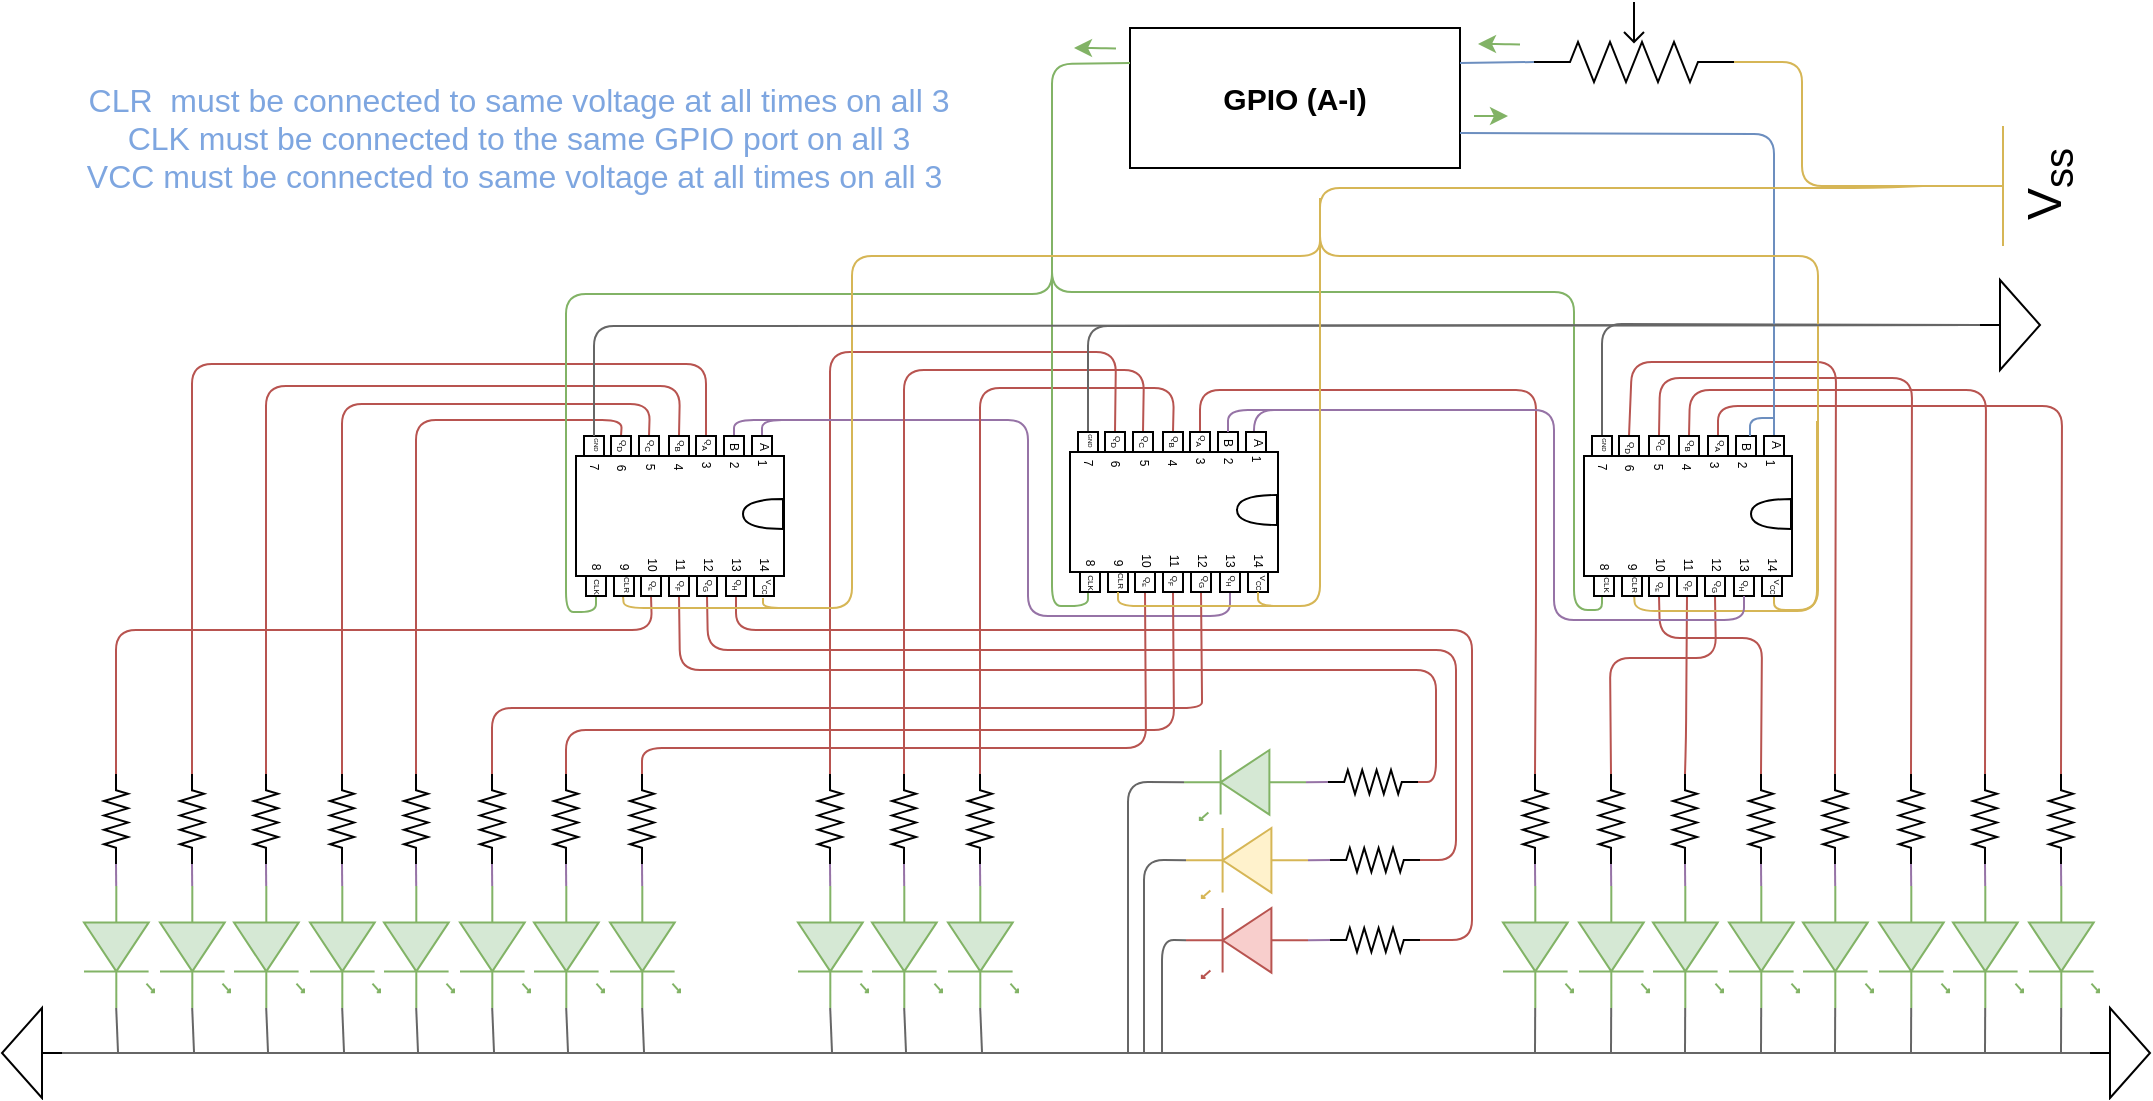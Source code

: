<mxfile version="12.7.1" type="github">
  <diagram name="Page-1" id="7e0a89b8-554c-2b80-1dc8-d5c74ca68de4">
    <mxGraphModel dx="1346" dy="753" grid="0" gridSize="10" guides="1" tooltips="1" connect="1" arrows="1" fold="1" page="1" pageScale="1" pageWidth="1100" pageHeight="850" background="#ffffff" math="0" shadow="0">
      <root>
        <mxCell id="0" />
        <mxCell id="1" parent="0" />
        <mxCell id="5Cjw-c3aXB54sQc3qShq-220" value="" style="endArrow=none;html=1;fontSize=4;fontStyle=0;fillColor=#e1d5e7;strokeColor=#9673a6;exitX=0;exitY=0.5;exitDx=0;exitDy=0;" parent="1" edge="1">
          <mxGeometry width="50" height="50" relative="1" as="geometry">
            <mxPoint x="636" y="483" as="sourcePoint" />
            <mxPoint x="758" y="462" as="targetPoint" />
            <Array as="points">
              <mxPoint x="636" y="462" />
            </Array>
          </mxGeometry>
        </mxCell>
        <mxCell id="5Cjw-c3aXB54sQc3qShq-401" value="" style="endArrow=none;html=1;fontSize=4;exitX=1;exitY=0.5;exitDx=0;exitDy=0;fontColor=#7EA6E0;strokeColor=#b85450;fillColor=#f8cecc;entryX=0;entryY=0.5;entryDx=0;entryDy=0;entryPerimeter=0;" parent="1" source="5Cjw-c3aXB54sQc3qShq-362" target="DkCKzoyWA9Zhlb0wOnAP-94" edge="1">
          <mxGeometry width="50" height="50" relative="1" as="geometry">
            <mxPoint x="154" y="530" as="sourcePoint" />
            <mxPoint x="590" y="633" as="targetPoint" />
            <Array as="points">
              <mxPoint x="377" y="572" />
              <mxPoint x="745" y="572" />
              <mxPoint x="745" y="727" />
            </Array>
          </mxGeometry>
        </mxCell>
        <mxCell id="5Cjw-c3aXB54sQc3qShq-348" value="" style="endArrow=none;html=1;strokeColor=#b85450;fontSize=4;fontColor=#7EA6E0;entryX=1;entryY=0.5;entryDx=0;entryDy=0;fillColor=#f8cecc;exitX=0;exitY=0.5;exitDx=0;exitDy=0;exitPerimeter=0;" parent="1" source="DkCKzoyWA9Zhlb0wOnAP-88" target="5Cjw-c3aXB54sQc3qShq-384" edge="1">
          <mxGeometry width="50" height="50" relative="1" as="geometry">
            <mxPoint x="696" y="720" as="sourcePoint" />
            <mxPoint x="-180.5" y="-380" as="targetPoint" />
            <Array as="points">
              <mxPoint x="737" y="687" />
              <mxPoint x="737" y="582" />
              <mxPoint x="363" y="582" />
            </Array>
          </mxGeometry>
        </mxCell>
        <mxCell id="5Cjw-c3aXB54sQc3qShq-349" value="" style="endArrow=none;html=1;strokeColor=#b85450;fontSize=4;fontColor=#7EA6E0;entryX=1;entryY=0.5;entryDx=0;entryDy=0;fillColor=#f8cecc;exitX=0;exitY=0.5;exitDx=0;exitDy=0;exitPerimeter=0;" parent="1" source="DkCKzoyWA9Zhlb0wOnAP-91" target="5Cjw-c3aXB54sQc3qShq-385" edge="1">
          <mxGeometry width="50" height="50" relative="1" as="geometry">
            <mxPoint x="566" y="606" as="sourcePoint" />
            <mxPoint x="-194.5" y="-380" as="targetPoint" />
            <Array as="points">
              <mxPoint x="727" y="648" />
              <mxPoint x="727" y="592" />
              <mxPoint x="349" y="592" />
            </Array>
          </mxGeometry>
        </mxCell>
        <mxCell id="5Cjw-c3aXB54sQc3qShq-353" value="" style="endArrow=none;html=1;strokeColor=#b85450;fontSize=4;fontColor=#7EA6E0;fillColor=#f8cecc;exitX=0;exitY=0.5;exitDx=0;exitDy=0;entryX=0;entryY=0.5;entryDx=0;entryDy=0;entryPerimeter=0;" parent="1" source="5Cjw-c3aXB54sQc3qShq-394" target="DkCKzoyWA9Zhlb0wOnAP-30" edge="1">
          <mxGeometry width="50" height="50" relative="1" as="geometry">
            <mxPoint x="-298.36" y="-70" as="sourcePoint" />
            <mxPoint x="285.163" y="651" as="targetPoint" />
            <Array as="points">
              <mxPoint x="320" y="467" />
              <mxPoint x="217" y="467" />
              <mxPoint x="217" y="626" />
            </Array>
          </mxGeometry>
        </mxCell>
        <mxCell id="5Cjw-c3aXB54sQc3qShq-352" value="" style="endArrow=none;html=1;strokeColor=#b85450;fontSize=4;fontColor=#7EA6E0;fillColor=#f8cecc;exitX=0;exitY=0.5;exitDx=0;exitDy=0;entryX=0;entryY=0.5;entryDx=0;entryDy=0;entryPerimeter=0;" parent="1" source="5Cjw-c3aXB54sQc3qShq-392" target="DkCKzoyWA9Zhlb0wOnAP-14" edge="1">
          <mxGeometry width="50" height="50" relative="1" as="geometry">
            <mxPoint x="-284.36" y="-70" as="sourcePoint" />
            <mxPoint x="260" y="622" as="targetPoint" />
            <Array as="points">
              <mxPoint x="334" y="459" />
              <mxPoint x="180" y="459" />
              <mxPoint x="180" y="638" />
            </Array>
          </mxGeometry>
        </mxCell>
        <mxCell id="5Cjw-c3aXB54sQc3qShq-351" value="" style="endArrow=none;html=1;strokeColor=#b85450;fontSize=4;fontColor=#7EA6E0;fillColor=#f8cecc;exitX=0;exitY=0.5;exitDx=0;exitDy=0;entryX=0;entryY=0.5;entryDx=0;entryDy=0;entryPerimeter=0;" parent="1" source="5Cjw-c3aXB54sQc3qShq-390" target="DkCKzoyWA9Zhlb0wOnAP-10" edge="1">
          <mxGeometry width="50" height="50" relative="1" as="geometry">
            <mxPoint x="-269.36" y="-70" as="sourcePoint" />
            <mxPoint x="239.163" y="651" as="targetPoint" />
            <Array as="points">
              <mxPoint x="349" y="450" />
              <mxPoint x="142" y="450" />
              <mxPoint x="142" y="646" />
            </Array>
          </mxGeometry>
        </mxCell>
        <mxCell id="5Cjw-c3aXB54sQc3qShq-400" value="" style="endArrow=none;html=1;strokeColor=#b85450;fontSize=4;fontColor=#7EA6E0;fillColor=#f8cecc;exitX=0;exitY=0.5;exitDx=0;exitDy=0;entryX=0;entryY=0.5;entryDx=0;entryDy=0;entryPerimeter=0;" parent="1" source="5Cjw-c3aXB54sQc3qShq-354" target="DkCKzoyWA9Zhlb0wOnAP-2" edge="1">
          <mxGeometry width="50" height="50" relative="1" as="geometry">
            <mxPoint x="144.14" y="435" as="sourcePoint" />
            <mxPoint x="216.163" y="651" as="targetPoint" />
            <Array as="points">
              <mxPoint x="362" y="439" />
              <mxPoint x="105" y="439" />
              <mxPoint x="105" y="656" />
            </Array>
          </mxGeometry>
        </mxCell>
        <mxCell id="5Cjw-c3aXB54sQc3qShq-350" value="" style="endArrow=none;html=1;strokeColor=#b85450;fontSize=4;fontColor=#7EA6E0;entryX=1;entryY=0.5;entryDx=0;entryDy=0;fillColor=#f8cecc;exitX=0;exitY=0.5;exitDx=0;exitDy=0;exitPerimeter=0;" parent="1" source="5Cjw-c3aXB54sQc3qShq-567" target="5Cjw-c3aXB54sQc3qShq-386" edge="1">
          <mxGeometry width="50" height="50" relative="1" as="geometry">
            <mxPoint x="270" y="630" as="sourcePoint" />
            <mxPoint x="-208.5" y="-380" as="targetPoint" />
            <Array as="points">
              <mxPoint x="67" y="572" />
              <mxPoint x="335" y="572" />
            </Array>
          </mxGeometry>
        </mxCell>
        <mxCell id="5Cjw-c3aXB54sQc3qShq-456" value="" style="endArrow=none;html=1;strokeColor=#B85450;fontSize=4;fontColor=#7EA6E0;fillColor=#f8cecc;exitX=0;exitY=0.5;exitDx=0;exitDy=0;entryX=0;entryY=0.5;entryDx=0;entryDy=0;entryPerimeter=0;" parent="1" source="5Cjw-c3aXB54sQc3qShq-410" target="DkCKzoyWA9Zhlb0wOnAP-74" edge="1">
          <mxGeometry width="50" height="50" relative="1" as="geometry">
            <mxPoint x="606.14" y="427" as="sourcePoint" />
            <mxPoint x="773.163" y="651.0" as="targetPoint" />
            <Array as="points">
              <mxPoint x="868" y="460" />
              <mxPoint x="1040" y="460" />
            </Array>
          </mxGeometry>
        </mxCell>
        <mxCell id="5Cjw-c3aXB54sQc3qShq-407" value="" style="endArrow=none;html=1;strokeColor=#b85450;fontSize=4;fontColor=#7EA6E0;fillColor=#f8cecc;exitX=0;exitY=0.5;exitDx=0;exitDy=0;entryX=0;entryY=0.5;entryDx=0;entryDy=0;entryPerimeter=0;" parent="1" source="5Cjw-c3aXB54sQc3qShq-446" target="DkCKzoyWA9Zhlb0wOnAP-70" edge="1">
          <mxGeometry width="50" height="50" relative="1" as="geometry">
            <mxPoint x="192.64" y="-78" as="sourcePoint" />
            <mxPoint x="750.163" y="651.0" as="targetPoint" />
            <Array as="points">
              <mxPoint x="854" y="452" />
              <mxPoint x="1002" y="452" />
            </Array>
          </mxGeometry>
        </mxCell>
        <mxCell id="5Cjw-c3aXB54sQc3qShq-408" value="" style="endArrow=none;html=1;strokeColor=#b85450;fontSize=4;fontColor=#7EA6E0;fillColor=#f8cecc;exitX=0;exitY=0.5;exitDx=0;exitDy=0;entryX=0;entryY=0.5;entryDx=0;entryDy=0;entryPerimeter=0;" parent="1" source="5Cjw-c3aXB54sQc3qShq-448" target="DkCKzoyWA9Zhlb0wOnAP-66" edge="1">
          <mxGeometry width="50" height="50" relative="1" as="geometry">
            <mxPoint x="177.64" y="-78" as="sourcePoint" />
            <mxPoint x="727.163" y="651" as="targetPoint" />
            <Array as="points">
              <mxPoint x="839" y="446" />
              <mxPoint x="965" y="446" />
            </Array>
          </mxGeometry>
        </mxCell>
        <mxCell id="5Cjw-c3aXB54sQc3qShq-409" value="" style="endArrow=none;html=1;strokeColor=#B85450;fontSize=4;fontColor=#7EA6E0;fillColor=#f8cecc;exitX=0;exitY=0.5;exitDx=0;exitDy=0;entryX=0;entryY=0.5;entryDx=0;entryDy=0;entryPerimeter=0;" parent="1" source="5Cjw-c3aXB54sQc3qShq-450" target="DkCKzoyWA9Zhlb0wOnAP-62" edge="1">
          <mxGeometry width="50" height="50" relative="1" as="geometry">
            <mxPoint x="163.64" y="-78" as="sourcePoint" />
            <mxPoint x="704.163" y="651" as="targetPoint" />
            <Array as="points">
              <mxPoint x="825" y="438" />
              <mxPoint x="927" y="438" />
            </Array>
          </mxGeometry>
        </mxCell>
        <mxCell id="5Cjw-c3aXB54sQc3qShq-404" value="" style="endArrow=none;html=1;strokeColor=#b85450;fontSize=4;fontColor=#7EA6E0;fillColor=#f8cecc;exitX=0;exitY=0.5;exitDx=0;exitDy=0;exitPerimeter=0;entryX=1;entryY=0.5;entryDx=0;entryDy=0;" parent="1" source="DkCKzoyWA9Zhlb0wOnAP-58" target="5Cjw-c3aXB54sQc3qShq-442" edge="1">
          <mxGeometry width="50" height="50" relative="1" as="geometry">
            <mxPoint x="681.163" y="651" as="sourcePoint" />
            <mxPoint x="681" y="532" as="targetPoint" />
            <Array as="points">
              <mxPoint x="890" y="576" />
              <mxPoint x="839" y="576" />
            </Array>
          </mxGeometry>
        </mxCell>
        <mxCell id="5Cjw-c3aXB54sQc3qShq-405" value="" style="endArrow=none;html=1;strokeColor=#b85450;fontSize=4;fontColor=#7EA6E0;fillColor=#f8cecc;exitX=0;exitY=0.5;exitDx=0;exitDy=0;exitPerimeter=0;entryX=1;entryY=0.5;entryDx=0;entryDy=0;" parent="1" source="DkCKzoyWA9Zhlb0wOnAP-54" target="5Cjw-c3aXB54sQc3qShq-441" edge="1">
          <mxGeometry width="50" height="50" relative="1" as="geometry">
            <mxPoint x="658.163" y="651" as="sourcePoint" />
            <mxPoint x="658" y="542" as="targetPoint" />
            <Array as="points">
              <mxPoint x="852" y="626" />
            </Array>
          </mxGeometry>
        </mxCell>
        <mxCell id="5Cjw-c3aXB54sQc3qShq-406" value="" style="endArrow=none;html=1;strokeColor=#b85450;fontSize=4;fontColor=#7EA6E0;fillColor=#f8cecc;exitX=0;exitY=0.5;exitDx=0;exitDy=0;exitPerimeter=0;entryX=1;entryY=0.5;entryDx=0;entryDy=0;" parent="1" source="DkCKzoyWA9Zhlb0wOnAP-50" target="5Cjw-c3aXB54sQc3qShq-440" edge="1">
          <mxGeometry width="50" height="50" relative="1" as="geometry">
            <mxPoint x="635.163" y="651" as="sourcePoint" />
            <mxPoint x="635" y="540" as="targetPoint" />
            <Array as="points">
              <mxPoint x="814" y="586" />
              <mxPoint x="867" y="586" />
            </Array>
          </mxGeometry>
        </mxCell>
        <mxCell id="5Cjw-c3aXB54sQc3qShq-333" value="" style="endArrow=none;html=1;strokeColor=#b85450;fontSize=4;fontColor=#7EA6E0;fillColor=#f8cecc;exitX=0;exitY=0.5;exitDx=0;exitDy=0;entryX=0;entryY=0.5;entryDx=0;entryDy=0;entryPerimeter=0;" parent="1" source="5Cjw-c3aXB54sQc3qShq-179" target="DkCKzoyWA9Zhlb0wOnAP-46" edge="1">
          <mxGeometry width="50" height="50" relative="1" as="geometry">
            <mxPoint x="374.14" y="430" as="sourcePoint" />
            <mxPoint x="612.163" y="651" as="targetPoint" />
            <Array as="points">
              <mxPoint x="609" y="452" />
              <mxPoint x="777" y="452" />
              <mxPoint x="777" y="562" />
            </Array>
          </mxGeometry>
        </mxCell>
        <mxCell id="5Cjw-c3aXB54sQc3qShq-269" value="" style="endArrow=none;html=1;fontSize=4;exitX=1;exitY=0.5;exitDx=0;exitDy=0;fontColor=#7EA6E0;strokeColor=#9673a6;fillColor=#e1d5e7;entryX=0;entryY=0.5;entryDx=0;entryDy=0;" parent="1" source="5Cjw-c3aXB54sQc3qShq-192" target="5Cjw-c3aXB54sQc3qShq-357" edge="1">
          <mxGeometry width="50" height="50" relative="1" as="geometry">
            <mxPoint x="384" y="538" as="sourcePoint" />
            <mxPoint x="160" y="435" as="targetPoint" />
            <Array as="points">
              <mxPoint x="624" y="565" />
              <mxPoint x="523" y="565" />
              <mxPoint x="523" y="467" />
              <mxPoint x="376" y="467" />
            </Array>
          </mxGeometry>
        </mxCell>
        <mxCell id="5Cjw-c3aXB54sQc3qShq-338" value="" style="endArrow=none;html=1;strokeColor=#b85450;fontSize=4;fontColor=#7EA6E0;fillColor=#f8cecc;exitX=0;exitY=0.5;exitDx=0;exitDy=0;entryX=0;entryY=0.5;entryDx=0;entryDy=0;entryPerimeter=0;" parent="1" source="5Cjw-c3aXB54sQc3qShq-336" edge="1" target="DkCKzoyWA9Zhlb0wOnAP-119">
          <mxGeometry width="50" height="50" relative="1" as="geometry">
            <mxPoint x="-39.36" y="-75" as="sourcePoint" />
            <mxPoint x="458.163" y="651" as="targetPoint" />
            <Array as="points">
              <mxPoint x="596" y="451" />
              <mxPoint x="499" y="451" />
            </Array>
          </mxGeometry>
        </mxCell>
        <mxCell id="5Cjw-c3aXB54sQc3qShq-341" value="" style="endArrow=none;html=1;strokeColor=#b85450;fontSize=4;fontColor=#7EA6E0;fillColor=#f8cecc;exitX=0;exitY=0.5;exitDx=0;exitDy=0;entryX=0;entryY=0.5;entryDx=0;entryDy=0;entryPerimeter=0;" parent="1" source="5Cjw-c3aXB54sQc3qShq-339" edge="1" target="DkCKzoyWA9Zhlb0wOnAP-115">
          <mxGeometry width="50" height="50" relative="1" as="geometry">
            <mxPoint x="-54.36" y="-75" as="sourcePoint" />
            <mxPoint x="435.163" y="651" as="targetPoint" />
            <Array as="points">
              <mxPoint x="581" y="442" />
              <mxPoint x="461" y="442" />
            </Array>
          </mxGeometry>
        </mxCell>
        <mxCell id="5Cjw-c3aXB54sQc3qShq-602" value="" style="endArrow=none;html=1;strokeColor=#666666;fontSize=4;fontColor=#7EA6E0;entryX=1;entryY=0.54;entryDx=0;entryDy=0;entryPerimeter=0;fillColor=#f5f5f5;" parent="1" target="DkCKzoyWA9Zhlb0wOnAP-92" edge="1">
          <mxGeometry width="50" height="50" relative="1" as="geometry">
            <mxPoint x="573" y="783" as="sourcePoint" />
            <mxPoint x="507.874" y="631.879" as="targetPoint" />
            <Array as="points">
              <mxPoint x="573" y="648" />
            </Array>
          </mxGeometry>
        </mxCell>
        <mxCell id="5Cjw-c3aXB54sQc3qShq-606" value="" style="endArrow=none;html=1;strokeColor=#666666;fontSize=4;fontColor=#7EA6E0;entryX=1;entryY=0.54;entryDx=0;entryDy=0;entryPerimeter=0;fillColor=#f5f5f5;" parent="1" target="DkCKzoyWA9Zhlb0wOnAP-89" edge="1">
          <mxGeometry width="50" height="50" relative="1" as="geometry">
            <mxPoint x="581" y="783" as="sourcePoint" />
            <mxPoint x="507.874" y="653.879" as="targetPoint" />
            <Array as="points">
              <mxPoint x="581" y="687" />
            </Array>
          </mxGeometry>
        </mxCell>
        <mxCell id="5Cjw-c3aXB54sQc3qShq-607" value="" style="endArrow=none;html=1;strokeColor=#666666;fontSize=4;fontColor=#7EA6E0;entryX=1;entryY=0.54;entryDx=0;entryDy=0;entryPerimeter=0;fillColor=#f5f5f5;" parent="1" target="DkCKzoyWA9Zhlb0wOnAP-95" edge="1">
          <mxGeometry width="50" height="50" relative="1" as="geometry">
            <mxPoint x="590" y="783" as="sourcePoint" />
            <mxPoint x="507.874" y="675.879" as="targetPoint" />
            <Array as="points">
              <mxPoint x="590" y="727" />
            </Array>
          </mxGeometry>
        </mxCell>
        <mxCell id="5Cjw-c3aXB54sQc3qShq-344" value="" style="endArrow=none;html=1;strokeColor=#b85450;fontSize=4;fontColor=#7EA6E0;fillColor=#f8cecc;exitX=0;exitY=0.5;exitDx=0;exitDy=0;entryX=0;entryY=0.5;entryDx=0;entryDy=0;entryPerimeter=0;" parent="1" source="5Cjw-c3aXB54sQc3qShq-342" edge="1" target="DkCKzoyWA9Zhlb0wOnAP-111">
          <mxGeometry width="50" height="50" relative="1" as="geometry">
            <mxPoint x="-82.36" y="-75" as="sourcePoint" />
            <mxPoint x="412.163" y="651.0" as="targetPoint" />
            <Array as="points">
              <mxPoint x="567" y="433" />
              <mxPoint x="424" y="433" />
            </Array>
          </mxGeometry>
        </mxCell>
        <mxCell id="5Cjw-c3aXB54sQc3qShq-329" value="" style="endArrow=none;html=1;strokeColor=#b85450;fontSize=4;fontColor=#7EA6E0;fillColor=#f8cecc;exitX=0;exitY=0.5;exitDx=0;exitDy=0;exitPerimeter=0;entryX=1;entryY=0.5;entryDx=0;entryDy=0;" parent="1" source="DkCKzoyWA9Zhlb0wOnAP-34" target="5Cjw-c3aXB54sQc3qShq-324" edge="1">
          <mxGeometry width="50" height="50" relative="1" as="geometry">
            <mxPoint x="308.163" y="651" as="sourcePoint" />
            <mxPoint x="330" y="540" as="targetPoint" />
            <Array as="points">
              <mxPoint x="255" y="611" />
              <mxPoint x="610" y="611" />
              <mxPoint x="610" y="605" />
            </Array>
          </mxGeometry>
        </mxCell>
        <mxCell id="5Cjw-c3aXB54sQc3qShq-327" value="" style="endArrow=none;html=1;strokeColor=#b85450;fontSize=4;fontColor=#7EA6E0;fillColor=#f8cecc;exitX=0;exitY=0.5;exitDx=0;exitDy=0;exitPerimeter=0;entryX=1;entryY=0.5;entryDx=0;entryDy=0;" parent="1" source="DkCKzoyWA9Zhlb0wOnAP-38" target="5Cjw-c3aXB54sQc3qShq-326" edge="1">
          <mxGeometry width="50" height="50" relative="1" as="geometry">
            <mxPoint x="331.163" y="651" as="sourcePoint" />
            <mxPoint x="349" y="550" as="targetPoint" />
            <Array as="points">
              <mxPoint x="292" y="622" />
              <mxPoint x="596" y="622" />
            </Array>
          </mxGeometry>
        </mxCell>
        <mxCell id="5Cjw-c3aXB54sQc3qShq-325" value="" style="endArrow=none;html=1;strokeColor=#b85450;fontSize=4;fontColor=#7EA6E0;fillColor=#f8cecc;entryX=1;entryY=0.5;entryDx=0;entryDy=0;exitX=0;exitY=0.5;exitDx=0;exitDy=0;exitPerimeter=0;" parent="1" source="DkCKzoyWA9Zhlb0wOnAP-42" target="5Cjw-c3aXB54sQc3qShq-328" edge="1">
          <mxGeometry width="50" height="50" relative="1" as="geometry">
            <mxPoint x="354.163" y="651" as="sourcePoint" />
            <mxPoint x="363" y="550" as="targetPoint" />
            <Array as="points">
              <mxPoint x="330" y="631" />
              <mxPoint x="582" y="631" />
            </Array>
          </mxGeometry>
        </mxCell>
        <mxCell id="5Cjw-c3aXB54sQc3qShq-611" value="" style="endArrow=none;html=1;strokeColor=#666666;fontSize=4;fontColor=#7EA6E0;entryX=1;entryY=0.54;entryDx=0;entryDy=0;entryPerimeter=0;fillColor=#f5f5f5;" parent="1" target="5Cjw-c3aXB54sQc3qShq-568" edge="1">
          <mxGeometry width="50" height="50" relative="1" as="geometry">
            <mxPoint x="68" y="783" as="sourcePoint" />
            <mxPoint x="129" y="820" as="targetPoint" />
          </mxGeometry>
        </mxCell>
        <mxCell id="5Cjw-c3aXB54sQc3qShq-635" value="" style="endArrow=none;html=1;strokeColor=#666666;fontSize=4;fontColor=#7EA6E0;fillColor=#f5f5f5;exitX=0;exitY=0.5;exitDx=0;exitDy=0;entryX=0.5;entryY=0;entryDx=0;entryDy=0;entryPerimeter=0;" parent="1" source="5Cjw-c3aXB54sQc3qShq-183" edge="1" target="5Cjw-c3aXB54sQc3qShq-644">
          <mxGeometry width="50" height="50" relative="1" as="geometry">
            <mxPoint x="300" y="422" as="sourcePoint" />
            <mxPoint x="885" y="420" as="targetPoint" />
            <Array as="points">
              <mxPoint x="553" y="420" />
            </Array>
          </mxGeometry>
        </mxCell>
        <mxCell id="5Cjw-c3aXB54sQc3qShq-636" value="" style="endArrow=none;html=1;strokeColor=#666666;fontSize=4;fontColor=#7EA6E0;fillColor=#f5f5f5;entryX=0.5;entryY=0;entryDx=0;entryDy=0;entryPerimeter=0;exitX=0;exitY=0.5;exitDx=0;exitDy=0;" parent="1" target="5Cjw-c3aXB54sQc3qShq-644" edge="1" source="5Cjw-c3aXB54sQc3qShq-414">
          <mxGeometry width="50" height="50" relative="1" as="geometry">
            <mxPoint x="757" y="430" as="sourcePoint" />
            <mxPoint x="777" y="372" as="targetPoint" />
            <Array as="points">
              <mxPoint x="810" y="419" />
            </Array>
          </mxGeometry>
        </mxCell>
        <mxCell id="5Cjw-c3aXB54sQc3qShq-638" value="" style="endArrow=none;html=1;strokeColor=#666666;fontSize=4;fontColor=#7EA6E0;fillColor=#f5f5f5;exitX=0.5;exitY=0;exitDx=0;exitDy=0;exitPerimeter=0;" parent="1" source="5Cjw-c3aXB54sQc3qShq-641" target="5Cjw-c3aXB54sQc3qShq-639" edge="1">
          <mxGeometry width="50" height="50" relative="1" as="geometry">
            <mxPoint x="155" y="720" as="sourcePoint" />
            <mxPoint x="810" y="720" as="targetPoint" />
            <Array as="points" />
          </mxGeometry>
        </mxCell>
        <mxCell id="5Cjw-c3aXB54sQc3qShq-639" value="" style="pointerEvents=1;verticalLabelPosition=bottom;shadow=0;dashed=0;align=center;html=1;verticalAlign=top;shape=mxgraph.electrical.signal_sources.signal_ground;direction=north;" parent="1" vertex="1">
          <mxGeometry x="1054" y="761" width="30" height="45" as="geometry" />
        </mxCell>
        <mxCell id="5Cjw-c3aXB54sQc3qShq-641" value="" style="pointerEvents=1;verticalLabelPosition=bottom;shadow=0;dashed=0;align=center;html=1;verticalAlign=top;shape=mxgraph.electrical.signal_sources.signal_ground;fontSize=4;fontColor=#7EA6E0;direction=south;" parent="1" vertex="1">
          <mxGeometry x="10" y="761" width="30" height="45" as="geometry" />
        </mxCell>
        <mxCell id="5Cjw-c3aXB54sQc3qShq-644" value="" style="pointerEvents=1;verticalLabelPosition=bottom;shadow=0;dashed=0;align=center;html=1;verticalAlign=top;shape=mxgraph.electrical.signal_sources.signal_ground;direction=north;" parent="1" vertex="1">
          <mxGeometry x="999" y="397" width="30" height="45" as="geometry" />
        </mxCell>
        <mxCell id="5Cjw-c3aXB54sQc3qShq-647" value="&lt;font color=&quot;#000000&quot; size=&quot;1&quot;&gt;&lt;b style=&quot;font-size: 15px&quot;&gt;GPIO (A-I)&lt;/b&gt;&lt;/font&gt;" style="rounded=0;whiteSpace=wrap;html=1;fontSize=4;fontColor=#7EA6E0;" parent="1" vertex="1">
          <mxGeometry x="574" y="271" width="165" height="70" as="geometry" />
        </mxCell>
        <mxCell id="5Cjw-c3aXB54sQc3qShq-650" value="&lt;font style=&quot;font-size: 16px&quot;&gt;CLR&amp;nbsp; must be connected to same voltage at all times on all 3&lt;br&gt;CLK must be connected to the same GPIO port on all 3&lt;br&gt;VCC must be connected to same voltage at all times on all 3&amp;nbsp;&lt;br&gt;&lt;/font&gt;" style="text;html=1;align=center;verticalAlign=middle;resizable=0;points=[];autosize=1;fontSize=4;fontColor=#7EA6E0;" parent="1" vertex="1">
          <mxGeometry x="43" y="311" width="450" height="30" as="geometry" />
        </mxCell>
        <mxCell id="L5LIClEPwMHzGbmOKvur-1" value="" style="endArrow=none;html=1;entryX=1;entryY=0.5;entryDx=0;entryDy=0;fillColor=#fff2cc;strokeColor=#d6b656;" parent="1" edge="1">
          <mxGeometry width="50" height="50" relative="1" as="geometry">
            <mxPoint x="917.5" y="467.5" as="sourcePoint" />
            <mxPoint x="826" y="553" as="targetPoint" />
            <Array as="points">
              <mxPoint x="917.5" y="562.5" />
              <mxPoint x="826.5" y="562.5" />
            </Array>
          </mxGeometry>
        </mxCell>
        <mxCell id="5Cjw-c3aXB54sQc3qShq-454" value="" style="endArrow=none;html=1;fontSize=4;fontStyle=0;fillColor=#dae8fc;strokeColor=#6c8ebf;exitX=0;exitY=0.5;exitDx=0;exitDy=0;endSize=4;jumpSize=3;startSize=2;entryX=1;entryY=0.75;entryDx=0;entryDy=0;" parent="1" source="5Cjw-c3aXB54sQc3qShq-411" target="5Cjw-c3aXB54sQc3qShq-647" edge="1">
          <mxGeometry width="50" height="50" relative="1" as="geometry">
            <mxPoint x="636" y="422" as="sourcePoint" />
            <mxPoint x="622" y="420" as="targetPoint" />
            <Array as="points">
              <mxPoint x="896" y="324" />
            </Array>
          </mxGeometry>
        </mxCell>
        <mxCell id="L5LIClEPwMHzGbmOKvur-15" value="V&lt;sub&gt;ss&lt;/sub&gt;" style="pointerEvents=1;verticalLabelPosition=bottom;shadow=0;dashed=0;align=center;html=1;verticalAlign=top;shape=mxgraph.electrical.signal_sources.vss2;fontSize=24;flipV=1;rotation=-90;fillColor=#fff2cc;strokeColor=#d6b656;" parent="1" vertex="1">
          <mxGeometry x="960.5" y="330" width="60" height="40" as="geometry" />
        </mxCell>
        <mxCell id="L5LIClEPwMHzGbmOKvur-17" value="" style="endArrow=none;html=1;fillColor=#d5e8d4;strokeColor=#82b366;exitX=1;exitY=0.5;exitDx=0;exitDy=0;entryX=0;entryY=0.25;entryDx=0;entryDy=0;" parent="1" source="5Cjw-c3aXB54sQc3qShq-364" target="5Cjw-c3aXB54sQc3qShq-647" edge="1">
          <mxGeometry width="50" height="50" relative="1" as="geometry">
            <mxPoint x="97" y="542" as="sourcePoint" />
            <mxPoint x="535" y="342" as="targetPoint" />
            <Array as="points">
              <mxPoint x="307" y="563" />
              <mxPoint x="292" y="563" />
              <mxPoint x="292" y="404" />
              <mxPoint x="535" y="404" />
              <mxPoint x="535" y="289" />
            </Array>
          </mxGeometry>
        </mxCell>
        <mxCell id="L5LIClEPwMHzGbmOKvur-18" value="" style="endArrow=none;html=1;fillColor=#d5e8d4;strokeColor=#82b366;exitX=1;exitY=0.5;exitDx=0;exitDy=0;" parent="1" edge="1">
          <mxGeometry width="50" height="50" relative="1" as="geometry">
            <mxPoint x="553" y="553" as="sourcePoint" />
            <mxPoint x="535" y="371" as="targetPoint" />
            <Array as="points">
              <mxPoint x="553" y="560" />
              <mxPoint x="535" y="560" />
              <mxPoint x="535" y="515" />
            </Array>
          </mxGeometry>
        </mxCell>
        <mxCell id="L5LIClEPwMHzGbmOKvur-20" value="" style="endArrow=none;html=1;entryX=1;entryY=0.5;entryDx=0;entryDy=0;fillColor=#d5e8d4;strokeColor=#82b366;" parent="1" edge="1">
          <mxGeometry width="50" height="50" relative="1" as="geometry">
            <mxPoint x="535" y="365" as="sourcePoint" />
            <mxPoint x="810" y="555" as="targetPoint" />
            <Array as="points">
              <mxPoint x="535" y="403" />
              <mxPoint x="796" y="403" />
              <mxPoint x="796" y="562" />
              <mxPoint x="810" y="562" />
            </Array>
          </mxGeometry>
        </mxCell>
        <mxCell id="5Cjw-c3aXB54sQc3qShq-567" value="" style="verticalLabelPosition=bottom;shadow=0;dashed=0;align=center;html=1;verticalAlign=top;strokeWidth=1;shape=mxgraph.electrical.resistors.resistor_2;rounded=1;comic=0;labelBackgroundColor=none;fontFamily=Verdana;fontSize=12;direction=south;rotation=0;" parent="1" vertex="1">
          <mxGeometry x="61" y="644" width="12" height="45" as="geometry" />
        </mxCell>
        <mxCell id="5Cjw-c3aXB54sQc3qShq-568" value="" style="verticalLabelPosition=bottom;shadow=0;dashed=0;align=center;html=1;verticalAlign=top;shape=mxgraph.electrical.opto_electronics.led_1;pointerEvents=1;fontSize=4;direction=south;fillColor=#d5e8d4;strokeColor=#82b366;rotation=0;" parent="1" vertex="1">
          <mxGeometry x="50.998" y="700" width="35" height="61" as="geometry" />
        </mxCell>
        <mxCell id="5Cjw-c3aXB54sQc3qShq-569" value="" style="endArrow=none;html=1;strokeColor=#9673a6;fontSize=4;fontColor=#7EA6E0;entryX=1;entryY=0.5;entryDx=0;entryDy=0;entryPerimeter=0;exitX=0;exitY=0.54;exitDx=0;exitDy=0;exitPerimeter=0;fillColor=#e1d5e7;" parent="1" source="5Cjw-c3aXB54sQc3qShq-568" target="5Cjw-c3aXB54sQc3qShq-567" edge="1">
          <mxGeometry width="50" height="50" relative="1" as="geometry">
            <mxPoint x="25.998" y="817" as="sourcePoint" />
            <mxPoint x="57.998" y="786" as="targetPoint" />
          </mxGeometry>
        </mxCell>
        <mxCell id="DkCKzoyWA9Zhlb0wOnAP-1" value="" style="endArrow=none;html=1;strokeColor=#666666;fontSize=4;fontColor=#7EA6E0;entryX=1;entryY=0.54;entryDx=0;entryDy=0;entryPerimeter=0;fillColor=#f5f5f5;" parent="1" target="DkCKzoyWA9Zhlb0wOnAP-3" edge="1">
          <mxGeometry width="50" height="50" relative="1" as="geometry">
            <mxPoint x="106" y="783" as="sourcePoint" />
            <mxPoint x="167" y="820" as="targetPoint" />
          </mxGeometry>
        </mxCell>
        <mxCell id="DkCKzoyWA9Zhlb0wOnAP-2" value="" style="verticalLabelPosition=bottom;shadow=0;dashed=0;align=center;html=1;verticalAlign=top;strokeWidth=1;shape=mxgraph.electrical.resistors.resistor_2;rounded=1;comic=0;labelBackgroundColor=none;fontFamily=Verdana;fontSize=12;direction=south;rotation=0;" parent="1" vertex="1">
          <mxGeometry x="99" y="644" width="12" height="45" as="geometry" />
        </mxCell>
        <mxCell id="DkCKzoyWA9Zhlb0wOnAP-3" value="" style="verticalLabelPosition=bottom;shadow=0;dashed=0;align=center;html=1;verticalAlign=top;shape=mxgraph.electrical.opto_electronics.led_1;pointerEvents=1;fontSize=4;direction=south;fillColor=#d5e8d4;strokeColor=#82b366;rotation=0;" parent="1" vertex="1">
          <mxGeometry x="88.998" y="700" width="35" height="61" as="geometry" />
        </mxCell>
        <mxCell id="DkCKzoyWA9Zhlb0wOnAP-4" value="" style="endArrow=none;html=1;strokeColor=#9673a6;fontSize=4;fontColor=#7EA6E0;entryX=1;entryY=0.5;entryDx=0;entryDy=0;entryPerimeter=0;exitX=0;exitY=0.54;exitDx=0;exitDy=0;exitPerimeter=0;fillColor=#e1d5e7;" parent="1" source="DkCKzoyWA9Zhlb0wOnAP-3" target="DkCKzoyWA9Zhlb0wOnAP-2" edge="1">
          <mxGeometry width="50" height="50" relative="1" as="geometry">
            <mxPoint x="63.998" y="817" as="sourcePoint" />
            <mxPoint x="95.998" y="786" as="targetPoint" />
          </mxGeometry>
        </mxCell>
        <mxCell id="DkCKzoyWA9Zhlb0wOnAP-9" value="" style="endArrow=none;html=1;strokeColor=#666666;fontSize=4;fontColor=#7EA6E0;entryX=1;entryY=0.54;entryDx=0;entryDy=0;entryPerimeter=0;fillColor=#f5f5f5;" parent="1" target="DkCKzoyWA9Zhlb0wOnAP-11" edge="1">
          <mxGeometry width="50" height="50" relative="1" as="geometry">
            <mxPoint x="143" y="783" as="sourcePoint" />
            <mxPoint x="204" y="820" as="targetPoint" />
          </mxGeometry>
        </mxCell>
        <mxCell id="DkCKzoyWA9Zhlb0wOnAP-10" value="" style="verticalLabelPosition=bottom;shadow=0;dashed=0;align=center;html=1;verticalAlign=top;strokeWidth=1;shape=mxgraph.electrical.resistors.resistor_2;rounded=1;comic=0;labelBackgroundColor=none;fontFamily=Verdana;fontSize=12;direction=south;rotation=0;" parent="1" vertex="1">
          <mxGeometry x="136" y="644" width="12" height="45" as="geometry" />
        </mxCell>
        <mxCell id="DkCKzoyWA9Zhlb0wOnAP-11" value="" style="verticalLabelPosition=bottom;shadow=0;dashed=0;align=center;html=1;verticalAlign=top;shape=mxgraph.electrical.opto_electronics.led_1;pointerEvents=1;fontSize=4;direction=south;fillColor=#d5e8d4;strokeColor=#82b366;rotation=0;" parent="1" vertex="1">
          <mxGeometry x="125.998" y="700" width="35" height="61" as="geometry" />
        </mxCell>
        <mxCell id="DkCKzoyWA9Zhlb0wOnAP-12" value="" style="endArrow=none;html=1;strokeColor=#9673a6;fontSize=4;fontColor=#7EA6E0;entryX=1;entryY=0.5;entryDx=0;entryDy=0;entryPerimeter=0;exitX=0;exitY=0.54;exitDx=0;exitDy=0;exitPerimeter=0;fillColor=#e1d5e7;" parent="1" source="DkCKzoyWA9Zhlb0wOnAP-11" target="DkCKzoyWA9Zhlb0wOnAP-10" edge="1">
          <mxGeometry width="50" height="50" relative="1" as="geometry">
            <mxPoint x="100.998" y="817" as="sourcePoint" />
            <mxPoint x="132.998" y="786" as="targetPoint" />
          </mxGeometry>
        </mxCell>
        <mxCell id="DkCKzoyWA9Zhlb0wOnAP-13" value="" style="endArrow=none;html=1;strokeColor=#666666;fontSize=4;fontColor=#7EA6E0;entryX=1;entryY=0.54;entryDx=0;entryDy=0;entryPerimeter=0;fillColor=#f5f5f5;" parent="1" target="DkCKzoyWA9Zhlb0wOnAP-15" edge="1">
          <mxGeometry width="50" height="50" relative="1" as="geometry">
            <mxPoint x="181" y="783" as="sourcePoint" />
            <mxPoint x="242" y="820" as="targetPoint" />
          </mxGeometry>
        </mxCell>
        <mxCell id="DkCKzoyWA9Zhlb0wOnAP-14" value="" style="verticalLabelPosition=bottom;shadow=0;dashed=0;align=center;html=1;verticalAlign=top;strokeWidth=1;shape=mxgraph.electrical.resistors.resistor_2;rounded=1;comic=0;labelBackgroundColor=none;fontFamily=Verdana;fontSize=12;direction=south;rotation=0;" parent="1" vertex="1">
          <mxGeometry x="174" y="644" width="12" height="45" as="geometry" />
        </mxCell>
        <mxCell id="DkCKzoyWA9Zhlb0wOnAP-15" value="" style="verticalLabelPosition=bottom;shadow=0;dashed=0;align=center;html=1;verticalAlign=top;shape=mxgraph.electrical.opto_electronics.led_1;pointerEvents=1;fontSize=4;direction=south;fillColor=#d5e8d4;strokeColor=#82b366;rotation=0;" parent="1" vertex="1">
          <mxGeometry x="163.998" y="700" width="35" height="61" as="geometry" />
        </mxCell>
        <mxCell id="DkCKzoyWA9Zhlb0wOnAP-16" value="" style="endArrow=none;html=1;strokeColor=#9673a6;fontSize=4;fontColor=#7EA6E0;entryX=1;entryY=0.5;entryDx=0;entryDy=0;entryPerimeter=0;exitX=0;exitY=0.54;exitDx=0;exitDy=0;exitPerimeter=0;fillColor=#e1d5e7;" parent="1" source="DkCKzoyWA9Zhlb0wOnAP-15" target="DkCKzoyWA9Zhlb0wOnAP-14" edge="1">
          <mxGeometry width="50" height="50" relative="1" as="geometry">
            <mxPoint x="138.998" y="817" as="sourcePoint" />
            <mxPoint x="170.998" y="786" as="targetPoint" />
          </mxGeometry>
        </mxCell>
        <mxCell id="DkCKzoyWA9Zhlb0wOnAP-29" value="" style="endArrow=none;html=1;strokeColor=#666666;fontSize=4;fontColor=#7EA6E0;entryX=1;entryY=0.54;entryDx=0;entryDy=0;entryPerimeter=0;fillColor=#f5f5f5;" parent="1" target="DkCKzoyWA9Zhlb0wOnAP-31" edge="1">
          <mxGeometry width="50" height="50" relative="1" as="geometry">
            <mxPoint x="218" y="783" as="sourcePoint" />
            <mxPoint x="279" y="820" as="targetPoint" />
          </mxGeometry>
        </mxCell>
        <mxCell id="DkCKzoyWA9Zhlb0wOnAP-30" value="" style="verticalLabelPosition=bottom;shadow=0;dashed=0;align=center;html=1;verticalAlign=top;strokeWidth=1;shape=mxgraph.electrical.resistors.resistor_2;rounded=1;comic=0;labelBackgroundColor=none;fontFamily=Verdana;fontSize=12;direction=south;rotation=0;" parent="1" vertex="1">
          <mxGeometry x="211" y="644" width="12" height="45" as="geometry" />
        </mxCell>
        <mxCell id="DkCKzoyWA9Zhlb0wOnAP-31" value="" style="verticalLabelPosition=bottom;shadow=0;dashed=0;align=center;html=1;verticalAlign=top;shape=mxgraph.electrical.opto_electronics.led_1;pointerEvents=1;fontSize=4;direction=south;fillColor=#d5e8d4;strokeColor=#82b366;rotation=0;" parent="1" vertex="1">
          <mxGeometry x="200.998" y="700" width="35" height="61" as="geometry" />
        </mxCell>
        <mxCell id="DkCKzoyWA9Zhlb0wOnAP-32" value="" style="endArrow=none;html=1;strokeColor=#9673a6;fontSize=4;fontColor=#7EA6E0;entryX=1;entryY=0.5;entryDx=0;entryDy=0;entryPerimeter=0;exitX=0;exitY=0.54;exitDx=0;exitDy=0;exitPerimeter=0;fillColor=#e1d5e7;" parent="1" source="DkCKzoyWA9Zhlb0wOnAP-31" target="DkCKzoyWA9Zhlb0wOnAP-30" edge="1">
          <mxGeometry width="50" height="50" relative="1" as="geometry">
            <mxPoint x="175.998" y="817" as="sourcePoint" />
            <mxPoint x="207.998" y="786" as="targetPoint" />
          </mxGeometry>
        </mxCell>
        <mxCell id="DkCKzoyWA9Zhlb0wOnAP-33" value="" style="endArrow=none;html=1;strokeColor=#666666;fontSize=4;fontColor=#7EA6E0;entryX=1;entryY=0.54;entryDx=0;entryDy=0;entryPerimeter=0;fillColor=#f5f5f5;" parent="1" target="DkCKzoyWA9Zhlb0wOnAP-35" edge="1">
          <mxGeometry width="50" height="50" relative="1" as="geometry">
            <mxPoint x="256" y="783" as="sourcePoint" />
            <mxPoint x="317" y="820" as="targetPoint" />
          </mxGeometry>
        </mxCell>
        <mxCell id="DkCKzoyWA9Zhlb0wOnAP-34" value="" style="verticalLabelPosition=bottom;shadow=0;dashed=0;align=center;html=1;verticalAlign=top;strokeWidth=1;shape=mxgraph.electrical.resistors.resistor_2;rounded=1;comic=0;labelBackgroundColor=none;fontFamily=Verdana;fontSize=12;direction=south;rotation=0;" parent="1" vertex="1">
          <mxGeometry x="249" y="644" width="12" height="45" as="geometry" />
        </mxCell>
        <mxCell id="DkCKzoyWA9Zhlb0wOnAP-35" value="" style="verticalLabelPosition=bottom;shadow=0;dashed=0;align=center;html=1;verticalAlign=top;shape=mxgraph.electrical.opto_electronics.led_1;pointerEvents=1;fontSize=4;direction=south;fillColor=#d5e8d4;strokeColor=#82b366;rotation=0;" parent="1" vertex="1">
          <mxGeometry x="238.998" y="700" width="35" height="61" as="geometry" />
        </mxCell>
        <mxCell id="DkCKzoyWA9Zhlb0wOnAP-36" value="" style="endArrow=none;html=1;strokeColor=#9673a6;fontSize=4;fontColor=#7EA6E0;entryX=1;entryY=0.5;entryDx=0;entryDy=0;entryPerimeter=0;exitX=0;exitY=0.54;exitDx=0;exitDy=0;exitPerimeter=0;fillColor=#e1d5e7;" parent="1" source="DkCKzoyWA9Zhlb0wOnAP-35" target="DkCKzoyWA9Zhlb0wOnAP-34" edge="1">
          <mxGeometry width="50" height="50" relative="1" as="geometry">
            <mxPoint x="213.998" y="817" as="sourcePoint" />
            <mxPoint x="245.998" y="786" as="targetPoint" />
          </mxGeometry>
        </mxCell>
        <mxCell id="DkCKzoyWA9Zhlb0wOnAP-37" value="" style="endArrow=none;html=1;strokeColor=#666666;fontSize=4;fontColor=#7EA6E0;entryX=1;entryY=0.54;entryDx=0;entryDy=0;entryPerimeter=0;fillColor=#f5f5f5;" parent="1" target="DkCKzoyWA9Zhlb0wOnAP-39" edge="1">
          <mxGeometry width="50" height="50" relative="1" as="geometry">
            <mxPoint x="293" y="783" as="sourcePoint" />
            <mxPoint x="354" y="820" as="targetPoint" />
          </mxGeometry>
        </mxCell>
        <mxCell id="DkCKzoyWA9Zhlb0wOnAP-38" value="" style="verticalLabelPosition=bottom;shadow=0;dashed=0;align=center;html=1;verticalAlign=top;strokeWidth=1;shape=mxgraph.electrical.resistors.resistor_2;rounded=1;comic=0;labelBackgroundColor=none;fontFamily=Verdana;fontSize=12;direction=south;rotation=0;" parent="1" vertex="1">
          <mxGeometry x="286" y="644" width="12" height="45" as="geometry" />
        </mxCell>
        <mxCell id="DkCKzoyWA9Zhlb0wOnAP-39" value="" style="verticalLabelPosition=bottom;shadow=0;dashed=0;align=center;html=1;verticalAlign=top;shape=mxgraph.electrical.opto_electronics.led_1;pointerEvents=1;fontSize=4;direction=south;fillColor=#d5e8d4;strokeColor=#82b366;rotation=0;" parent="1" vertex="1">
          <mxGeometry x="275.998" y="700" width="35" height="61" as="geometry" />
        </mxCell>
        <mxCell id="DkCKzoyWA9Zhlb0wOnAP-40" value="" style="endArrow=none;html=1;strokeColor=#9673a6;fontSize=4;fontColor=#7EA6E0;entryX=1;entryY=0.5;entryDx=0;entryDy=0;entryPerimeter=0;exitX=0;exitY=0.54;exitDx=0;exitDy=0;exitPerimeter=0;fillColor=#e1d5e7;" parent="1" source="DkCKzoyWA9Zhlb0wOnAP-39" target="DkCKzoyWA9Zhlb0wOnAP-38" edge="1">
          <mxGeometry width="50" height="50" relative="1" as="geometry">
            <mxPoint x="250.998" y="817" as="sourcePoint" />
            <mxPoint x="282.998" y="786" as="targetPoint" />
          </mxGeometry>
        </mxCell>
        <mxCell id="DkCKzoyWA9Zhlb0wOnAP-41" value="" style="endArrow=none;html=1;strokeColor=#666666;fontSize=4;fontColor=#7EA6E0;entryX=1;entryY=0.54;entryDx=0;entryDy=0;entryPerimeter=0;fillColor=#f5f5f5;" parent="1" target="DkCKzoyWA9Zhlb0wOnAP-43" edge="1">
          <mxGeometry width="50" height="50" relative="1" as="geometry">
            <mxPoint x="331" y="783" as="sourcePoint" />
            <mxPoint x="392" y="820" as="targetPoint" />
          </mxGeometry>
        </mxCell>
        <mxCell id="DkCKzoyWA9Zhlb0wOnAP-42" value="" style="verticalLabelPosition=bottom;shadow=0;dashed=0;align=center;html=1;verticalAlign=top;strokeWidth=1;shape=mxgraph.electrical.resistors.resistor_2;rounded=1;comic=0;labelBackgroundColor=none;fontFamily=Verdana;fontSize=12;direction=south;rotation=0;" parent="1" vertex="1">
          <mxGeometry x="324" y="644" width="12" height="45" as="geometry" />
        </mxCell>
        <mxCell id="DkCKzoyWA9Zhlb0wOnAP-43" value="" style="verticalLabelPosition=bottom;shadow=0;dashed=0;align=center;html=1;verticalAlign=top;shape=mxgraph.electrical.opto_electronics.led_1;pointerEvents=1;fontSize=4;direction=south;fillColor=#d5e8d4;strokeColor=#82b366;rotation=0;" parent="1" vertex="1">
          <mxGeometry x="313.998" y="700" width="35" height="61" as="geometry" />
        </mxCell>
        <mxCell id="DkCKzoyWA9Zhlb0wOnAP-44" value="" style="endArrow=none;html=1;strokeColor=#9673a6;fontSize=4;fontColor=#7EA6E0;entryX=1;entryY=0.5;entryDx=0;entryDy=0;entryPerimeter=0;exitX=0;exitY=0.54;exitDx=0;exitDy=0;exitPerimeter=0;fillColor=#e1d5e7;" parent="1" source="DkCKzoyWA9Zhlb0wOnAP-43" target="DkCKzoyWA9Zhlb0wOnAP-42" edge="1">
          <mxGeometry width="50" height="50" relative="1" as="geometry">
            <mxPoint x="288.998" y="817" as="sourcePoint" />
            <mxPoint x="320.998" y="786" as="targetPoint" />
          </mxGeometry>
        </mxCell>
        <mxCell id="DkCKzoyWA9Zhlb0wOnAP-45" value="" style="endArrow=none;html=1;strokeColor=#666666;fontSize=4;fontColor=#7EA6E0;entryX=1;entryY=0.54;entryDx=0;entryDy=0;entryPerimeter=0;fillColor=#f5f5f5;" parent="1" target="DkCKzoyWA9Zhlb0wOnAP-47" edge="1">
          <mxGeometry width="50" height="50" relative="1" as="geometry">
            <mxPoint x="776.5" y="783" as="sourcePoint" />
            <mxPoint x="837.5" y="820" as="targetPoint" />
          </mxGeometry>
        </mxCell>
        <mxCell id="DkCKzoyWA9Zhlb0wOnAP-49" value="" style="endArrow=none;html=1;strokeColor=#666666;fontSize=4;fontColor=#7EA6E0;entryX=1;entryY=0.54;entryDx=0;entryDy=0;entryPerimeter=0;fillColor=#f5f5f5;" parent="1" target="DkCKzoyWA9Zhlb0wOnAP-51" edge="1">
          <mxGeometry width="50" height="50" relative="1" as="geometry">
            <mxPoint x="814.5" y="783" as="sourcePoint" />
            <mxPoint x="875.5" y="820" as="targetPoint" />
          </mxGeometry>
        </mxCell>
        <mxCell id="DkCKzoyWA9Zhlb0wOnAP-50" value="" style="verticalLabelPosition=bottom;shadow=0;dashed=0;align=center;html=1;verticalAlign=top;strokeWidth=1;shape=mxgraph.electrical.resistors.resistor_2;rounded=1;comic=0;labelBackgroundColor=none;fontFamily=Verdana;fontSize=12;direction=south;rotation=0;" parent="1" vertex="1">
          <mxGeometry x="808.5" y="644" width="12" height="45" as="geometry" />
        </mxCell>
        <mxCell id="DkCKzoyWA9Zhlb0wOnAP-51" value="" style="verticalLabelPosition=bottom;shadow=0;dashed=0;align=center;html=1;verticalAlign=top;shape=mxgraph.electrical.opto_electronics.led_1;pointerEvents=1;fontSize=4;direction=south;fillColor=#d5e8d4;strokeColor=#82b366;rotation=0;" parent="1" vertex="1">
          <mxGeometry x="798.498" y="700" width="35" height="61" as="geometry" />
        </mxCell>
        <mxCell id="DkCKzoyWA9Zhlb0wOnAP-52" value="" style="endArrow=none;html=1;strokeColor=#9673a6;fontSize=4;fontColor=#7EA6E0;entryX=1;entryY=0.5;entryDx=0;entryDy=0;entryPerimeter=0;exitX=0;exitY=0.54;exitDx=0;exitDy=0;exitPerimeter=0;fillColor=#e1d5e7;" parent="1" source="DkCKzoyWA9Zhlb0wOnAP-51" target="DkCKzoyWA9Zhlb0wOnAP-50" edge="1">
          <mxGeometry width="50" height="50" relative="1" as="geometry">
            <mxPoint x="773.498" y="817" as="sourcePoint" />
            <mxPoint x="805.498" y="786" as="targetPoint" />
          </mxGeometry>
        </mxCell>
        <mxCell id="DkCKzoyWA9Zhlb0wOnAP-53" value="" style="endArrow=none;html=1;strokeColor=#666666;fontSize=4;fontColor=#7EA6E0;entryX=1;entryY=0.54;entryDx=0;entryDy=0;entryPerimeter=0;fillColor=#f5f5f5;" parent="1" target="DkCKzoyWA9Zhlb0wOnAP-55" edge="1">
          <mxGeometry width="50" height="50" relative="1" as="geometry">
            <mxPoint x="851.5" y="783" as="sourcePoint" />
            <mxPoint x="912.5" y="820" as="targetPoint" />
          </mxGeometry>
        </mxCell>
        <mxCell id="DkCKzoyWA9Zhlb0wOnAP-54" value="" style="verticalLabelPosition=bottom;shadow=0;dashed=0;align=center;html=1;verticalAlign=top;strokeWidth=1;shape=mxgraph.electrical.resistors.resistor_2;rounded=1;comic=0;labelBackgroundColor=none;fontFamily=Verdana;fontSize=12;direction=south;rotation=0;" parent="1" vertex="1">
          <mxGeometry x="845.5" y="644" width="12" height="45" as="geometry" />
        </mxCell>
        <mxCell id="DkCKzoyWA9Zhlb0wOnAP-55" value="" style="verticalLabelPosition=bottom;shadow=0;dashed=0;align=center;html=1;verticalAlign=top;shape=mxgraph.electrical.opto_electronics.led_1;pointerEvents=1;fontSize=4;direction=south;fillColor=#d5e8d4;strokeColor=#82b366;rotation=0;" parent="1" vertex="1">
          <mxGeometry x="835.498" y="700" width="35" height="61" as="geometry" />
        </mxCell>
        <mxCell id="DkCKzoyWA9Zhlb0wOnAP-56" value="" style="endArrow=none;html=1;strokeColor=#9673a6;fontSize=4;fontColor=#7EA6E0;entryX=1;entryY=0.5;entryDx=0;entryDy=0;entryPerimeter=0;exitX=0;exitY=0.54;exitDx=0;exitDy=0;exitPerimeter=0;fillColor=#e1d5e7;" parent="1" source="DkCKzoyWA9Zhlb0wOnAP-55" target="DkCKzoyWA9Zhlb0wOnAP-54" edge="1">
          <mxGeometry width="50" height="50" relative="1" as="geometry">
            <mxPoint x="810.498" y="817" as="sourcePoint" />
            <mxPoint x="842.498" y="786" as="targetPoint" />
          </mxGeometry>
        </mxCell>
        <mxCell id="DkCKzoyWA9Zhlb0wOnAP-57" value="" style="endArrow=none;html=1;strokeColor=#666666;fontSize=4;fontColor=#7EA6E0;entryX=1;entryY=0.54;entryDx=0;entryDy=0;entryPerimeter=0;fillColor=#f5f5f5;" parent="1" target="DkCKzoyWA9Zhlb0wOnAP-59" edge="1">
          <mxGeometry width="50" height="50" relative="1" as="geometry">
            <mxPoint x="889.5" y="783" as="sourcePoint" />
            <mxPoint x="950.5" y="820" as="targetPoint" />
          </mxGeometry>
        </mxCell>
        <mxCell id="DkCKzoyWA9Zhlb0wOnAP-58" value="" style="verticalLabelPosition=bottom;shadow=0;dashed=0;align=center;html=1;verticalAlign=top;strokeWidth=1;shape=mxgraph.electrical.resistors.resistor_2;rounded=1;comic=0;labelBackgroundColor=none;fontFamily=Verdana;fontSize=12;direction=south;rotation=0;" parent="1" vertex="1">
          <mxGeometry x="883.5" y="644" width="12" height="45" as="geometry" />
        </mxCell>
        <mxCell id="DkCKzoyWA9Zhlb0wOnAP-59" value="" style="verticalLabelPosition=bottom;shadow=0;dashed=0;align=center;html=1;verticalAlign=top;shape=mxgraph.electrical.opto_electronics.led_1;pointerEvents=1;fontSize=4;direction=south;fillColor=#d5e8d4;strokeColor=#82b366;rotation=0;" parent="1" vertex="1">
          <mxGeometry x="873.498" y="700" width="35" height="61" as="geometry" />
        </mxCell>
        <mxCell id="DkCKzoyWA9Zhlb0wOnAP-60" value="" style="endArrow=none;html=1;strokeColor=#9673a6;fontSize=4;fontColor=#7EA6E0;entryX=1;entryY=0.5;entryDx=0;entryDy=0;entryPerimeter=0;exitX=0;exitY=0.54;exitDx=0;exitDy=0;exitPerimeter=0;fillColor=#e1d5e7;" parent="1" source="DkCKzoyWA9Zhlb0wOnAP-59" target="DkCKzoyWA9Zhlb0wOnAP-58" edge="1">
          <mxGeometry width="50" height="50" relative="1" as="geometry">
            <mxPoint x="848.498" y="817" as="sourcePoint" />
            <mxPoint x="880.498" y="786" as="targetPoint" />
          </mxGeometry>
        </mxCell>
        <mxCell id="DkCKzoyWA9Zhlb0wOnAP-61" value="" style="endArrow=none;html=1;strokeColor=#666666;fontSize=4;fontColor=#7EA6E0;entryX=1;entryY=0.54;entryDx=0;entryDy=0;entryPerimeter=0;fillColor=#f5f5f5;" parent="1" target="DkCKzoyWA9Zhlb0wOnAP-63" edge="1">
          <mxGeometry width="50" height="50" relative="1" as="geometry">
            <mxPoint x="926.5" y="783" as="sourcePoint" />
            <mxPoint x="987.5" y="820" as="targetPoint" />
          </mxGeometry>
        </mxCell>
        <mxCell id="DkCKzoyWA9Zhlb0wOnAP-62" value="" style="verticalLabelPosition=bottom;shadow=0;dashed=0;align=center;html=1;verticalAlign=top;strokeWidth=1;shape=mxgraph.electrical.resistors.resistor_2;rounded=1;comic=0;labelBackgroundColor=none;fontFamily=Verdana;fontSize=12;direction=south;rotation=0;" parent="1" vertex="1">
          <mxGeometry x="920.5" y="644" width="12" height="45" as="geometry" />
        </mxCell>
        <mxCell id="DkCKzoyWA9Zhlb0wOnAP-63" value="" style="verticalLabelPosition=bottom;shadow=0;dashed=0;align=center;html=1;verticalAlign=top;shape=mxgraph.electrical.opto_electronics.led_1;pointerEvents=1;fontSize=4;direction=south;fillColor=#d5e8d4;strokeColor=#82b366;rotation=0;" parent="1" vertex="1">
          <mxGeometry x="910.498" y="700" width="35" height="61" as="geometry" />
        </mxCell>
        <mxCell id="DkCKzoyWA9Zhlb0wOnAP-64" value="" style="endArrow=none;html=1;strokeColor=#9673a6;fontSize=4;fontColor=#7EA6E0;entryX=1;entryY=0.5;entryDx=0;entryDy=0;entryPerimeter=0;exitX=0;exitY=0.54;exitDx=0;exitDy=0;exitPerimeter=0;fillColor=#e1d5e7;" parent="1" source="DkCKzoyWA9Zhlb0wOnAP-63" target="DkCKzoyWA9Zhlb0wOnAP-62" edge="1">
          <mxGeometry width="50" height="50" relative="1" as="geometry">
            <mxPoint x="885.498" y="817" as="sourcePoint" />
            <mxPoint x="917.498" y="786" as="targetPoint" />
          </mxGeometry>
        </mxCell>
        <mxCell id="DkCKzoyWA9Zhlb0wOnAP-65" value="" style="endArrow=none;html=1;strokeColor=#666666;fontSize=4;fontColor=#7EA6E0;entryX=1;entryY=0.54;entryDx=0;entryDy=0;entryPerimeter=0;fillColor=#f5f5f5;" parent="1" target="DkCKzoyWA9Zhlb0wOnAP-67" edge="1">
          <mxGeometry width="50" height="50" relative="1" as="geometry">
            <mxPoint x="964.5" y="783" as="sourcePoint" />
            <mxPoint x="1025.5" y="820" as="targetPoint" />
          </mxGeometry>
        </mxCell>
        <mxCell id="DkCKzoyWA9Zhlb0wOnAP-66" value="" style="verticalLabelPosition=bottom;shadow=0;dashed=0;align=center;html=1;verticalAlign=top;strokeWidth=1;shape=mxgraph.electrical.resistors.resistor_2;rounded=1;comic=0;labelBackgroundColor=none;fontFamily=Verdana;fontSize=12;direction=south;rotation=0;" parent="1" vertex="1">
          <mxGeometry x="958.5" y="644" width="12" height="45" as="geometry" />
        </mxCell>
        <mxCell id="DkCKzoyWA9Zhlb0wOnAP-67" value="" style="verticalLabelPosition=bottom;shadow=0;dashed=0;align=center;html=1;verticalAlign=top;shape=mxgraph.electrical.opto_electronics.led_1;pointerEvents=1;fontSize=4;direction=south;fillColor=#d5e8d4;strokeColor=#82b366;rotation=0;" parent="1" vertex="1">
          <mxGeometry x="948.498" y="700" width="35" height="61" as="geometry" />
        </mxCell>
        <mxCell id="DkCKzoyWA9Zhlb0wOnAP-68" value="" style="endArrow=none;html=1;strokeColor=#9673a6;fontSize=4;fontColor=#7EA6E0;entryX=1;entryY=0.5;entryDx=0;entryDy=0;entryPerimeter=0;exitX=0;exitY=0.54;exitDx=0;exitDy=0;exitPerimeter=0;fillColor=#e1d5e7;" parent="1" source="DkCKzoyWA9Zhlb0wOnAP-67" target="DkCKzoyWA9Zhlb0wOnAP-66" edge="1">
          <mxGeometry width="50" height="50" relative="1" as="geometry">
            <mxPoint x="923.498" y="817" as="sourcePoint" />
            <mxPoint x="955.498" y="786" as="targetPoint" />
          </mxGeometry>
        </mxCell>
        <mxCell id="DkCKzoyWA9Zhlb0wOnAP-69" value="" style="endArrow=none;html=1;strokeColor=#666666;fontSize=4;fontColor=#7EA6E0;entryX=1;entryY=0.54;entryDx=0;entryDy=0;entryPerimeter=0;fillColor=#f5f5f5;" parent="1" target="DkCKzoyWA9Zhlb0wOnAP-71" edge="1">
          <mxGeometry width="50" height="50" relative="1" as="geometry">
            <mxPoint x="1001.5" y="783" as="sourcePoint" />
            <mxPoint x="1062.5" y="820" as="targetPoint" />
          </mxGeometry>
        </mxCell>
        <mxCell id="DkCKzoyWA9Zhlb0wOnAP-70" value="" style="verticalLabelPosition=bottom;shadow=0;dashed=0;align=center;html=1;verticalAlign=top;strokeWidth=1;shape=mxgraph.electrical.resistors.resistor_2;rounded=1;comic=0;labelBackgroundColor=none;fontFamily=Verdana;fontSize=12;direction=south;rotation=0;" parent="1" vertex="1">
          <mxGeometry x="995.5" y="644" width="12" height="45" as="geometry" />
        </mxCell>
        <mxCell id="DkCKzoyWA9Zhlb0wOnAP-71" value="" style="verticalLabelPosition=bottom;shadow=0;dashed=0;align=center;html=1;verticalAlign=top;shape=mxgraph.electrical.opto_electronics.led_1;pointerEvents=1;fontSize=4;direction=south;fillColor=#d5e8d4;strokeColor=#82b366;rotation=0;" parent="1" vertex="1">
          <mxGeometry x="985.498" y="700" width="35" height="61" as="geometry" />
        </mxCell>
        <mxCell id="DkCKzoyWA9Zhlb0wOnAP-72" value="" style="endArrow=none;html=1;strokeColor=#9673a6;fontSize=4;fontColor=#7EA6E0;entryX=1;entryY=0.5;entryDx=0;entryDy=0;entryPerimeter=0;exitX=0;exitY=0.54;exitDx=0;exitDy=0;exitPerimeter=0;fillColor=#e1d5e7;" parent="1" source="DkCKzoyWA9Zhlb0wOnAP-71" target="DkCKzoyWA9Zhlb0wOnAP-70" edge="1">
          <mxGeometry width="50" height="50" relative="1" as="geometry">
            <mxPoint x="960.498" y="817" as="sourcePoint" />
            <mxPoint x="992.498" y="786" as="targetPoint" />
          </mxGeometry>
        </mxCell>
        <mxCell id="DkCKzoyWA9Zhlb0wOnAP-73" value="" style="endArrow=none;html=1;strokeColor=#666666;fontSize=4;fontColor=#7EA6E0;entryX=1;entryY=0.54;entryDx=0;entryDy=0;entryPerimeter=0;fillColor=#f5f5f5;" parent="1" target="DkCKzoyWA9Zhlb0wOnAP-75" edge="1">
          <mxGeometry width="50" height="50" relative="1" as="geometry">
            <mxPoint x="1039.5" y="783" as="sourcePoint" />
            <mxPoint x="1100.5" y="820" as="targetPoint" />
          </mxGeometry>
        </mxCell>
        <mxCell id="DkCKzoyWA9Zhlb0wOnAP-74" value="" style="verticalLabelPosition=bottom;shadow=0;dashed=0;align=center;html=1;verticalAlign=top;strokeWidth=1;shape=mxgraph.electrical.resistors.resistor_2;rounded=1;comic=0;labelBackgroundColor=none;fontFamily=Verdana;fontSize=12;direction=south;rotation=0;" parent="1" vertex="1">
          <mxGeometry x="1033.5" y="644" width="12" height="45" as="geometry" />
        </mxCell>
        <mxCell id="DkCKzoyWA9Zhlb0wOnAP-75" value="" style="verticalLabelPosition=bottom;shadow=0;dashed=0;align=center;html=1;verticalAlign=top;shape=mxgraph.electrical.opto_electronics.led_1;pointerEvents=1;fontSize=4;direction=south;fillColor=#d5e8d4;strokeColor=#82b366;rotation=0;" parent="1" vertex="1">
          <mxGeometry x="1023.498" y="700" width="35" height="61" as="geometry" />
        </mxCell>
        <mxCell id="DkCKzoyWA9Zhlb0wOnAP-76" value="" style="endArrow=none;html=1;strokeColor=#9673a6;fontSize=4;fontColor=#7EA6E0;entryX=1;entryY=0.5;entryDx=0;entryDy=0;entryPerimeter=0;exitX=0;exitY=0.54;exitDx=0;exitDy=0;exitPerimeter=0;fillColor=#e1d5e7;" parent="1" source="DkCKzoyWA9Zhlb0wOnAP-75" target="DkCKzoyWA9Zhlb0wOnAP-74" edge="1">
          <mxGeometry width="50" height="50" relative="1" as="geometry">
            <mxPoint x="998.498" y="817" as="sourcePoint" />
            <mxPoint x="1030.498" y="786" as="targetPoint" />
          </mxGeometry>
        </mxCell>
        <mxCell id="L5LIClEPwMHzGbmOKvur-2" value="" style="endArrow=none;html=1;entryX=1;entryY=0.5;entryDx=0;entryDy=0;fillColor=#fff2cc;strokeColor=#d6b656;" parent="1" edge="1">
          <mxGeometry width="50" height="50" relative="1" as="geometry">
            <mxPoint x="669" y="356" as="sourcePoint" />
            <mxPoint x="896.0" y="555" as="targetPoint" />
            <Array as="points">
              <mxPoint x="669" y="385" />
              <mxPoint x="918" y="385" />
              <mxPoint x="918" y="520" />
              <mxPoint x="918" y="562" />
              <mxPoint x="896" y="562" />
            </Array>
          </mxGeometry>
        </mxCell>
        <mxCell id="5Cjw-c3aXB54sQc3qShq-410" value="" style="whiteSpace=wrap;html=1;aspect=fixed;fontSize=4;rotation=90;" parent="1" vertex="1">
          <mxGeometry x="863" y="475" width="10" height="10" as="geometry" />
        </mxCell>
        <mxCell id="5Cjw-c3aXB54sQc3qShq-411" value="" style="whiteSpace=wrap;html=1;aspect=fixed;fontSize=4;rotation=90;" parent="1" vertex="1">
          <mxGeometry x="891" y="475" width="10" height="10" as="geometry" />
        </mxCell>
        <mxCell id="5Cjw-c3aXB54sQc3qShq-412" value="" style="rounded=0;whiteSpace=wrap;html=1;direction=south;rotation=90;" parent="1" vertex="1">
          <mxGeometry x="823" y="463" width="60" height="104" as="geometry" />
        </mxCell>
        <mxCell id="5Cjw-c3aXB54sQc3qShq-413" value="" style="whiteSpace=wrap;html=1;aspect=fixed;fontSize=4;rotation=90;" parent="1" vertex="1">
          <mxGeometry x="877" y="475" width="10" height="10" as="geometry" />
        </mxCell>
        <mxCell id="5Cjw-c3aXB54sQc3qShq-414" value="" style="whiteSpace=wrap;html=1;aspect=fixed;fontSize=4;rotation=90;" parent="1" vertex="1">
          <mxGeometry x="805" y="475" width="10" height="10" as="geometry" />
        </mxCell>
        <mxCell id="5Cjw-c3aXB54sQc3qShq-415" value="&lt;font style=&quot;font-size: 4px;&quot;&gt;Q&lt;sub style=&quot;font-size: 4px;&quot;&gt;A&lt;/sub&gt;&lt;/font&gt;" style="text;html=1;align=center;verticalAlign=middle;resizable=0;points=[];autosize=1;fontSize=4;rotation=90;" parent="1" vertex="1">
          <mxGeometry x="858.5" y="474" width="20" height="10" as="geometry" />
        </mxCell>
        <mxCell id="5Cjw-c3aXB54sQc3qShq-417" value="" style="whiteSpace=wrap;html=1;aspect=fixed;fontSize=4;rotation=90;" parent="1" vertex="1">
          <mxGeometry x="890" y="545" width="10" height="10" as="geometry" />
        </mxCell>
        <mxCell id="5Cjw-c3aXB54sQc3qShq-418" value="" style="whiteSpace=wrap;html=1;aspect=fixed;fontSize=4;rotation=90;" parent="1" vertex="1">
          <mxGeometry x="876" y="545" width="10" height="10" as="geometry" />
        </mxCell>
        <mxCell id="5Cjw-c3aXB54sQc3qShq-419" value="" style="whiteSpace=wrap;html=1;aspect=fixed;fontSize=4;rotation=90;" parent="1" vertex="1">
          <mxGeometry x="820" y="545" width="10" height="10" as="geometry" />
        </mxCell>
        <mxCell id="5Cjw-c3aXB54sQc3qShq-420" value="" style="whiteSpace=wrap;html=1;aspect=fixed;fontSize=4;rotation=90;" parent="1" vertex="1">
          <mxGeometry x="806" y="545" width="10" height="10" as="geometry" />
        </mxCell>
        <mxCell id="5Cjw-c3aXB54sQc3qShq-421" value="&lt;font style=&quot;font-size: 4px&quot;&gt;Q&lt;sub&gt;H&lt;/sub&gt;&lt;/font&gt;" style="text;html=1;align=center;verticalAlign=middle;resizable=0;points=[];autosize=1;fontSize=4;rotation=90;" parent="1" vertex="1">
          <mxGeometry x="871.5" y="544" width="20" height="10" as="geometry" />
        </mxCell>
        <mxCell id="5Cjw-c3aXB54sQc3qShq-422" value="CLR" style="text;html=1;align=center;verticalAlign=middle;resizable=0;points=[];autosize=1;fontSize=4;rotation=90;" parent="1" vertex="1">
          <mxGeometry x="816" y="544" width="20" height="10" as="geometry" />
        </mxCell>
        <mxCell id="5Cjw-c3aXB54sQc3qShq-423" value="&lt;font style=&quot;font-size: 4px&quot;&gt;CLK&lt;/font&gt;" style="text;html=1;align=center;verticalAlign=middle;resizable=0;points=[];autosize=1;fontSize=4;rotation=90;" parent="1" vertex="1">
          <mxGeometry x="802" y="544" width="20" height="10" as="geometry" />
        </mxCell>
        <mxCell id="5Cjw-c3aXB54sQc3qShq-424" value="&lt;font style=&quot;font-size: 4px&quot;&gt;V&lt;sub&gt;CC&lt;/sub&gt;&lt;/font&gt;" style="text;html=1;align=center;verticalAlign=middle;resizable=0;points=[];autosize=1;rotation=90;" parent="1" vertex="1">
          <mxGeometry x="890" y="540" width="20" height="20" as="geometry" />
        </mxCell>
        <mxCell id="5Cjw-c3aXB54sQc3qShq-425" value="&lt;font style=&quot;font-size: 6px&quot;&gt;1&lt;/font&gt;" style="text;html=1;align=center;verticalAlign=middle;resizable=0;points=[];autosize=1;fontSize=4;rotation=90;" parent="1" vertex="1">
          <mxGeometry x="884" y="483" width="20" height="10" as="geometry" />
        </mxCell>
        <mxCell id="5Cjw-c3aXB54sQc3qShq-426" value="&lt;font style=&quot;font-size: 6px&quot;&gt;2&lt;/font&gt;" style="text;html=1;align=center;verticalAlign=middle;resizable=0;points=[];autosize=1;fontSize=4;rotation=90;" parent="1" vertex="1">
          <mxGeometry x="870" y="484" width="20" height="10" as="geometry" />
        </mxCell>
        <mxCell id="5Cjw-c3aXB54sQc3qShq-427" value="&lt;font style=&quot;font-size: 6px&quot;&gt;3&lt;/font&gt;" style="text;html=1;align=center;verticalAlign=middle;resizable=0;points=[];autosize=1;fontSize=4;rotation=90;" parent="1" vertex="1">
          <mxGeometry x="856" y="484" width="20" height="10" as="geometry" />
        </mxCell>
        <mxCell id="5Cjw-c3aXB54sQc3qShq-428" value="&lt;font style=&quot;font-size: 6px&quot;&gt;4&lt;/font&gt;" style="text;html=1;align=center;verticalAlign=middle;resizable=0;points=[];autosize=1;fontSize=4;rotation=90;" parent="1" vertex="1">
          <mxGeometry x="842" y="485" width="20" height="10" as="geometry" />
        </mxCell>
        <mxCell id="5Cjw-c3aXB54sQc3qShq-429" value="&lt;font style=&quot;font-size: 6px&quot;&gt;5&lt;/font&gt;" style="text;html=1;align=center;verticalAlign=middle;resizable=0;points=[];autosize=1;fontSize=4;rotation=90;" parent="1" vertex="1">
          <mxGeometry x="828" y="485" width="20" height="10" as="geometry" />
        </mxCell>
        <mxCell id="5Cjw-c3aXB54sQc3qShq-430" value="&lt;font style=&quot;font-size: 6px&quot;&gt;6&lt;/font&gt;" style="text;html=1;align=center;verticalAlign=middle;resizable=0;points=[];autosize=1;fontSize=4;rotation=90;" parent="1" vertex="1">
          <mxGeometry x="813.5" y="485" width="20" height="10" as="geometry" />
        </mxCell>
        <mxCell id="5Cjw-c3aXB54sQc3qShq-431" value="&lt;font style=&quot;font-size: 6px&quot;&gt;14&lt;/font&gt;" style="text;html=1;align=center;verticalAlign=middle;resizable=0;points=[];autosize=1;fontSize=4;rotation=90;" parent="1" vertex="1">
          <mxGeometry x="885" y="534" width="20" height="10" as="geometry" />
        </mxCell>
        <mxCell id="5Cjw-c3aXB54sQc3qShq-432" value="&lt;font style=&quot;font-size: 6px&quot;&gt;13&lt;/font&gt;" style="text;html=1;align=center;verticalAlign=middle;resizable=0;points=[];autosize=1;fontSize=4;rotation=90;" parent="1" vertex="1">
          <mxGeometry x="871" y="534" width="20" height="10" as="geometry" />
        </mxCell>
        <mxCell id="5Cjw-c3aXB54sQc3qShq-433" value="&lt;font style=&quot;font-size: 6px&quot;&gt;12&lt;/font&gt;" style="text;html=1;align=center;verticalAlign=middle;resizable=0;points=[];autosize=1;fontSize=4;rotation=90;" parent="1" vertex="1">
          <mxGeometry x="857" y="534" width="20" height="10" as="geometry" />
        </mxCell>
        <mxCell id="5Cjw-c3aXB54sQc3qShq-434" value="&lt;font style=&quot;font-size: 6px&quot;&gt;11&lt;/font&gt;" style="text;html=1;align=center;verticalAlign=middle;resizable=0;points=[];autosize=1;fontSize=4;rotation=90;" parent="1" vertex="1">
          <mxGeometry x="843" y="534" width="20" height="10" as="geometry" />
        </mxCell>
        <mxCell id="5Cjw-c3aXB54sQc3qShq-435" value="&lt;font style=&quot;font-size: 6px&quot;&gt;10&lt;/font&gt;" style="text;html=1;align=center;verticalAlign=middle;resizable=0;points=[];autosize=1;fontSize=4;rotation=90;" parent="1" vertex="1">
          <mxGeometry x="829" y="534" width="20" height="10" as="geometry" />
        </mxCell>
        <mxCell id="5Cjw-c3aXB54sQc3qShq-436" value="&lt;font style=&quot;font-size: 6px&quot;&gt;9&lt;/font&gt;" style="text;html=1;align=center;verticalAlign=middle;resizable=0;points=[];autosize=1;fontSize=4;rotation=90;" parent="1" vertex="1">
          <mxGeometry x="815" y="535" width="20" height="10" as="geometry" />
        </mxCell>
        <mxCell id="5Cjw-c3aXB54sQc3qShq-437" value="&lt;font style=&quot;font-size: 6px&quot;&gt;7&lt;/font&gt;" style="text;html=1;align=center;verticalAlign=middle;resizable=0;points=[];autosize=1;fontSize=4;rotation=90;" parent="1" vertex="1">
          <mxGeometry x="800" y="485" width="20" height="10" as="geometry" />
        </mxCell>
        <mxCell id="5Cjw-c3aXB54sQc3qShq-438" value="&lt;font style=&quot;font-size: 6px&quot;&gt;8&lt;/font&gt;" style="text;html=1;align=center;verticalAlign=middle;resizable=0;points=[];autosize=1;fontSize=4;rotation=90;" parent="1" vertex="1">
          <mxGeometry x="801" y="535" width="20" height="10" as="geometry" />
        </mxCell>
        <mxCell id="5Cjw-c3aXB54sQc3qShq-439" value="" style="shape=or;whiteSpace=wrap;html=1;fontSize=4;direction=south;rotation=90;" parent="1" vertex="1">
          <mxGeometry x="887" y="504" width="15" height="20" as="geometry" />
        </mxCell>
        <mxCell id="5Cjw-c3aXB54sQc3qShq-440" value="" style="whiteSpace=wrap;html=1;aspect=fixed;fontSize=4;rotation=90;" parent="1" vertex="1">
          <mxGeometry x="861.5" y="545" width="10" height="10" as="geometry" />
        </mxCell>
        <mxCell id="5Cjw-c3aXB54sQc3qShq-441" value="" style="whiteSpace=wrap;html=1;aspect=fixed;fontSize=4;rotation=90;" parent="1" vertex="1">
          <mxGeometry x="847.5" y="545" width="10" height="10" as="geometry" />
        </mxCell>
        <mxCell id="5Cjw-c3aXB54sQc3qShq-442" value="" style="whiteSpace=wrap;html=1;aspect=fixed;fontSize=4;rotation=90;" parent="1" vertex="1">
          <mxGeometry x="833.5" y="545" width="10" height="10" as="geometry" />
        </mxCell>
        <mxCell id="5Cjw-c3aXB54sQc3qShq-443" value="&lt;font style=&quot;font-size: 4px&quot;&gt;Q&lt;sub style=&quot;font-size: 4px&quot;&gt;G&lt;/sub&gt;&lt;/font&gt;" style="text;html=1;align=center;verticalAlign=middle;resizable=0;points=[];autosize=1;fontSize=4;rotation=90;" parent="1" vertex="1">
          <mxGeometry x="857" y="545" width="20" height="10" as="geometry" />
        </mxCell>
        <mxCell id="5Cjw-c3aXB54sQc3qShq-444" value="Q&lt;sub&gt;F&lt;/sub&gt;" style="text;html=1;align=center;verticalAlign=middle;resizable=0;points=[];autosize=1;fontSize=4;rotation=90;" parent="1" vertex="1">
          <mxGeometry x="843.5" y="544" width="20" height="10" as="geometry" />
        </mxCell>
        <mxCell id="5Cjw-c3aXB54sQc3qShq-445" value="&lt;font style=&quot;font-size: 4px&quot;&gt;Q&lt;/font&gt;&lt;font style=&quot;font-size: 3.333px&quot;&gt;&lt;sub&gt;E&lt;/sub&gt;&lt;/font&gt;" style="text;html=1;align=center;verticalAlign=middle;resizable=0;points=[];autosize=1;fontSize=4;rotation=90;" parent="1" vertex="1">
          <mxGeometry x="829" y="545" width="20" height="10" as="geometry" />
        </mxCell>
        <mxCell id="5Cjw-c3aXB54sQc3qShq-446" value="" style="whiteSpace=wrap;html=1;aspect=fixed;fontSize=4;rotation=90;" parent="1" vertex="1">
          <mxGeometry x="848.5" y="475" width="10" height="10" as="geometry" />
        </mxCell>
        <mxCell id="5Cjw-c3aXB54sQc3qShq-447" value="&lt;font style=&quot;font-size: 4px&quot;&gt;Q&lt;sub style=&quot;font-size: 4px&quot;&gt;B&lt;/sub&gt;&lt;/font&gt;" style="text;html=1;align=center;verticalAlign=middle;resizable=0;points=[];autosize=1;fontSize=4;rotation=90;" parent="1" vertex="1">
          <mxGeometry x="843.5" y="474" width="20" height="10" as="geometry" />
        </mxCell>
        <mxCell id="5Cjw-c3aXB54sQc3qShq-448" value="" style="whiteSpace=wrap;html=1;aspect=fixed;fontSize=4;rotation=90;" parent="1" vertex="1">
          <mxGeometry x="833.5" y="475" width="10" height="10" as="geometry" />
        </mxCell>
        <mxCell id="5Cjw-c3aXB54sQc3qShq-449" value="&lt;font style=&quot;font-size: 4px&quot;&gt;Q&lt;sub style=&quot;font-size: 4px&quot;&gt;C&lt;/sub&gt;&lt;/font&gt;" style="text;html=1;align=center;verticalAlign=middle;resizable=0;points=[];autosize=1;fontSize=4;rotation=90;" parent="1" vertex="1">
          <mxGeometry x="829" y="474" width="20" height="10" as="geometry" />
        </mxCell>
        <mxCell id="5Cjw-c3aXB54sQc3qShq-450" value="" style="whiteSpace=wrap;html=1;aspect=fixed;fontSize=4;rotation=90;" parent="1" vertex="1">
          <mxGeometry x="818.5" y="475" width="10" height="10" as="geometry" />
        </mxCell>
        <mxCell id="5Cjw-c3aXB54sQc3qShq-451" value="&lt;font style=&quot;font-size: 4px&quot;&gt;Q&lt;sub style=&quot;font-size: 4px&quot;&gt;D&lt;/sub&gt;&lt;/font&gt;" style="text;html=1;align=center;verticalAlign=middle;resizable=0;points=[];autosize=1;fontSize=4;rotation=90;" parent="1" vertex="1">
          <mxGeometry x="813.5" y="475" width="20" height="10" as="geometry" />
        </mxCell>
        <mxCell id="5Cjw-c3aXB54sQc3qShq-452" value="&lt;font style=&quot;font-size: 6px&quot;&gt;B&lt;/font&gt;" style="text;html=1;align=center;verticalAlign=middle;resizable=0;points=[];autosize=1;fontSize=4;rotation=90;" parent="1" vertex="1">
          <mxGeometry x="872" y="475" width="20" height="10" as="geometry" />
        </mxCell>
        <mxCell id="5Cjw-c3aXB54sQc3qShq-453" value="&lt;font style=&quot;font-size: 6px&quot;&gt;A&lt;/font&gt;" style="text;html=1;align=center;verticalAlign=middle;resizable=0;points=[];autosize=1;rotation=90;" parent="1" vertex="1">
          <mxGeometry x="889" y="469" width="20" height="20" as="geometry" />
        </mxCell>
        <mxCell id="5Cjw-c3aXB54sQc3qShq-416" value="&lt;font style=&quot;font-size: 3px&quot;&gt;GND&lt;/font&gt;" style="text;html=1;align=center;verticalAlign=middle;resizable=0;points=[];autosize=1;rotation=90;" parent="1" vertex="1">
          <mxGeometry x="804" y="469" width="20" height="20" as="geometry" />
        </mxCell>
        <mxCell id="DkCKzoyWA9Zhlb0wOnAP-46" value="" style="verticalLabelPosition=bottom;shadow=0;dashed=0;align=center;html=1;verticalAlign=top;strokeWidth=1;shape=mxgraph.electrical.resistors.resistor_2;rounded=1;comic=0;labelBackgroundColor=none;fontFamily=Verdana;fontSize=12;direction=south;rotation=0;" parent="1" vertex="1">
          <mxGeometry x="770.5" y="644" width="12" height="45" as="geometry" />
        </mxCell>
        <mxCell id="DkCKzoyWA9Zhlb0wOnAP-47" value="" style="verticalLabelPosition=bottom;shadow=0;dashed=0;align=center;html=1;verticalAlign=top;shape=mxgraph.electrical.opto_electronics.led_1;pointerEvents=1;fontSize=4;direction=south;fillColor=#d5e8d4;strokeColor=#82b366;rotation=0;" parent="1" vertex="1">
          <mxGeometry x="760.498" y="700" width="35" height="61" as="geometry" />
        </mxCell>
        <mxCell id="DkCKzoyWA9Zhlb0wOnAP-48" value="" style="endArrow=none;html=1;strokeColor=#9673a6;fontSize=4;fontColor=#7EA6E0;entryX=1;entryY=0.5;entryDx=0;entryDy=0;entryPerimeter=0;exitX=0;exitY=0.54;exitDx=0;exitDy=0;exitPerimeter=0;fillColor=#e1d5e7;" parent="1" source="DkCKzoyWA9Zhlb0wOnAP-47" target="DkCKzoyWA9Zhlb0wOnAP-46" edge="1">
          <mxGeometry width="50" height="50" relative="1" as="geometry">
            <mxPoint x="735.498" y="817" as="sourcePoint" />
            <mxPoint x="767.498" y="786" as="targetPoint" />
          </mxGeometry>
        </mxCell>
        <mxCell id="DkCKzoyWA9Zhlb0wOnAP-88" value="" style="verticalLabelPosition=bottom;shadow=0;dashed=0;align=center;html=1;verticalAlign=top;strokeWidth=1;shape=mxgraph.electrical.resistors.resistor_2;rounded=1;comic=0;labelBackgroundColor=none;fontFamily=Verdana;fontSize=12;direction=west;rotation=0;" parent="1" vertex="1">
          <mxGeometry x="674" y="681" width="45" height="12" as="geometry" />
        </mxCell>
        <mxCell id="DkCKzoyWA9Zhlb0wOnAP-89" value="" style="verticalLabelPosition=bottom;shadow=0;dashed=0;align=center;html=1;verticalAlign=top;shape=mxgraph.electrical.opto_electronics.led_1;pointerEvents=1;fontSize=4;direction=west;fillColor=#fff2cc;strokeColor=#d6b656;rotation=0;" parent="1" vertex="1">
          <mxGeometry x="601.998" y="671" width="61" height="35" as="geometry" />
        </mxCell>
        <mxCell id="DkCKzoyWA9Zhlb0wOnAP-90" value="" style="endArrow=none;html=1;strokeColor=#9673a6;fontSize=4;fontColor=#7EA6E0;entryX=1;entryY=0.5;entryDx=0;entryDy=0;entryPerimeter=0;exitX=0;exitY=0.54;exitDx=0;exitDy=0;exitPerimeter=0;fillColor=#e1d5e7;" parent="1" source="DkCKzoyWA9Zhlb0wOnAP-89" target="DkCKzoyWA9Zhlb0wOnAP-88" edge="1">
          <mxGeometry width="50" height="50" relative="1" as="geometry">
            <mxPoint x="589.998" y="775" as="sourcePoint" />
            <mxPoint x="621.998" y="744" as="targetPoint" />
          </mxGeometry>
        </mxCell>
        <mxCell id="DkCKzoyWA9Zhlb0wOnAP-91" value="" style="verticalLabelPosition=bottom;shadow=0;dashed=0;align=center;html=1;verticalAlign=top;strokeWidth=1;shape=mxgraph.electrical.resistors.resistor_2;rounded=1;comic=0;labelBackgroundColor=none;fontFamily=Verdana;fontSize=12;direction=west;rotation=0;" parent="1" vertex="1">
          <mxGeometry x="673" y="642" width="45" height="12" as="geometry" />
        </mxCell>
        <mxCell id="DkCKzoyWA9Zhlb0wOnAP-92" value="" style="verticalLabelPosition=bottom;shadow=0;dashed=0;align=center;html=1;verticalAlign=top;shape=mxgraph.electrical.opto_electronics.led_1;pointerEvents=1;fontSize=4;direction=west;fillColor=#d5e8d4;strokeColor=#82b366;rotation=0;" parent="1" vertex="1">
          <mxGeometry x="600.998" y="632" width="61" height="35" as="geometry" />
        </mxCell>
        <mxCell id="DkCKzoyWA9Zhlb0wOnAP-93" value="" style="endArrow=none;html=1;strokeColor=#9673a6;fontSize=4;fontColor=#7EA6E0;entryX=1;entryY=0.5;entryDx=0;entryDy=0;entryPerimeter=0;exitX=0;exitY=0.54;exitDx=0;exitDy=0;exitPerimeter=0;fillColor=#e1d5e7;" parent="1" source="DkCKzoyWA9Zhlb0wOnAP-92" target="DkCKzoyWA9Zhlb0wOnAP-91" edge="1">
          <mxGeometry width="50" height="50" relative="1" as="geometry">
            <mxPoint x="588.998" y="736" as="sourcePoint" />
            <mxPoint x="620.998" y="705" as="targetPoint" />
          </mxGeometry>
        </mxCell>
        <mxCell id="DkCKzoyWA9Zhlb0wOnAP-94" value="" style="verticalLabelPosition=bottom;shadow=0;dashed=0;align=center;html=1;verticalAlign=top;strokeWidth=1;shape=mxgraph.electrical.resistors.resistor_2;rounded=1;comic=0;labelBackgroundColor=none;fontFamily=Verdana;fontSize=12;direction=west;rotation=0;" parent="1" vertex="1">
          <mxGeometry x="674" y="721" width="45" height="12" as="geometry" />
        </mxCell>
        <mxCell id="DkCKzoyWA9Zhlb0wOnAP-95" value="" style="verticalLabelPosition=bottom;shadow=0;dashed=0;align=center;html=1;verticalAlign=top;shape=mxgraph.electrical.opto_electronics.led_1;pointerEvents=1;fontSize=4;direction=west;fillColor=#f8cecc;strokeColor=#b85450;rotation=0;" parent="1" vertex="1">
          <mxGeometry x="601.998" y="711" width="61" height="35" as="geometry" />
        </mxCell>
        <mxCell id="DkCKzoyWA9Zhlb0wOnAP-96" value="" style="endArrow=none;html=1;strokeColor=#9673a6;fontSize=4;fontColor=#7EA6E0;entryX=1;entryY=0.5;entryDx=0;entryDy=0;entryPerimeter=0;exitX=0;exitY=0.54;exitDx=0;exitDy=0;exitPerimeter=0;fillColor=#e1d5e7;" parent="1" source="DkCKzoyWA9Zhlb0wOnAP-95" target="DkCKzoyWA9Zhlb0wOnAP-94" edge="1">
          <mxGeometry width="50" height="50" relative="1" as="geometry">
            <mxPoint x="589.998" y="815" as="sourcePoint" />
            <mxPoint x="621.998" y="784" as="targetPoint" />
          </mxGeometry>
        </mxCell>
        <mxCell id="DkCKzoyWA9Zhlb0wOnAP-110" value="" style="endArrow=none;html=1;strokeColor=#666666;fontSize=4;fontColor=#7EA6E0;entryX=1;entryY=0.54;entryDx=0;entryDy=0;entryPerimeter=0;fillColor=#f5f5f5;" parent="1" target="DkCKzoyWA9Zhlb0wOnAP-112" edge="1">
          <mxGeometry width="50" height="50" relative="1" as="geometry">
            <mxPoint x="425" y="783" as="sourcePoint" />
            <mxPoint x="486" y="820" as="targetPoint" />
          </mxGeometry>
        </mxCell>
        <mxCell id="DkCKzoyWA9Zhlb0wOnAP-111" value="" style="verticalLabelPosition=bottom;shadow=0;dashed=0;align=center;html=1;verticalAlign=top;strokeWidth=1;shape=mxgraph.electrical.resistors.resistor_2;rounded=1;comic=0;labelBackgroundColor=none;fontFamily=Verdana;fontSize=12;direction=south;rotation=0;" parent="1" vertex="1">
          <mxGeometry x="418" y="644" width="12" height="45" as="geometry" />
        </mxCell>
        <mxCell id="DkCKzoyWA9Zhlb0wOnAP-112" value="" style="verticalLabelPosition=bottom;shadow=0;dashed=0;align=center;html=1;verticalAlign=top;shape=mxgraph.electrical.opto_electronics.led_1;pointerEvents=1;fontSize=4;direction=south;fillColor=#d5e8d4;strokeColor=#82b366;rotation=0;" parent="1" vertex="1">
          <mxGeometry x="407.998" y="700" width="35" height="61" as="geometry" />
        </mxCell>
        <mxCell id="DkCKzoyWA9Zhlb0wOnAP-113" value="" style="endArrow=none;html=1;strokeColor=#9673a6;fontSize=4;fontColor=#7EA6E0;entryX=1;entryY=0.5;entryDx=0;entryDy=0;entryPerimeter=0;exitX=0;exitY=0.54;exitDx=0;exitDy=0;exitPerimeter=0;fillColor=#e1d5e7;" parent="1" source="DkCKzoyWA9Zhlb0wOnAP-112" target="DkCKzoyWA9Zhlb0wOnAP-111" edge="1">
          <mxGeometry width="50" height="50" relative="1" as="geometry">
            <mxPoint x="382.998" y="817" as="sourcePoint" />
            <mxPoint x="414.998" y="786" as="targetPoint" />
          </mxGeometry>
        </mxCell>
        <mxCell id="DkCKzoyWA9Zhlb0wOnAP-114" value="" style="endArrow=none;html=1;strokeColor=#666666;fontSize=4;fontColor=#7EA6E0;entryX=1;entryY=0.54;entryDx=0;entryDy=0;entryPerimeter=0;fillColor=#f5f5f5;" parent="1" target="DkCKzoyWA9Zhlb0wOnAP-116" edge="1">
          <mxGeometry width="50" height="50" relative="1" as="geometry">
            <mxPoint x="462" y="783" as="sourcePoint" />
            <mxPoint x="523" y="820" as="targetPoint" />
          </mxGeometry>
        </mxCell>
        <mxCell id="DkCKzoyWA9Zhlb0wOnAP-115" value="" style="verticalLabelPosition=bottom;shadow=0;dashed=0;align=center;html=1;verticalAlign=top;strokeWidth=1;shape=mxgraph.electrical.resistors.resistor_2;rounded=1;comic=0;labelBackgroundColor=none;fontFamily=Verdana;fontSize=12;direction=south;rotation=0;" parent="1" vertex="1">
          <mxGeometry x="455" y="644" width="12" height="45" as="geometry" />
        </mxCell>
        <mxCell id="DkCKzoyWA9Zhlb0wOnAP-116" value="" style="verticalLabelPosition=bottom;shadow=0;dashed=0;align=center;html=1;verticalAlign=top;shape=mxgraph.electrical.opto_electronics.led_1;pointerEvents=1;fontSize=4;direction=south;fillColor=#d5e8d4;strokeColor=#82b366;rotation=0;" parent="1" vertex="1">
          <mxGeometry x="444.998" y="700" width="35" height="61" as="geometry" />
        </mxCell>
        <mxCell id="DkCKzoyWA9Zhlb0wOnAP-117" value="" style="endArrow=none;html=1;strokeColor=#9673a6;fontSize=4;fontColor=#7EA6E0;entryX=1;entryY=0.5;entryDx=0;entryDy=0;entryPerimeter=0;exitX=0;exitY=0.54;exitDx=0;exitDy=0;exitPerimeter=0;fillColor=#e1d5e7;" parent="1" source="DkCKzoyWA9Zhlb0wOnAP-116" target="DkCKzoyWA9Zhlb0wOnAP-115" edge="1">
          <mxGeometry width="50" height="50" relative="1" as="geometry">
            <mxPoint x="419.998" y="817" as="sourcePoint" />
            <mxPoint x="451.998" y="786" as="targetPoint" />
          </mxGeometry>
        </mxCell>
        <mxCell id="DkCKzoyWA9Zhlb0wOnAP-118" value="" style="endArrow=none;html=1;strokeColor=#666666;fontSize=4;fontColor=#7EA6E0;entryX=1;entryY=0.54;entryDx=0;entryDy=0;entryPerimeter=0;fillColor=#f5f5f5;" parent="1" target="DkCKzoyWA9Zhlb0wOnAP-120" edge="1">
          <mxGeometry width="50" height="50" relative="1" as="geometry">
            <mxPoint x="500" y="783" as="sourcePoint" />
            <mxPoint x="561" y="820" as="targetPoint" />
          </mxGeometry>
        </mxCell>
        <mxCell id="DkCKzoyWA9Zhlb0wOnAP-119" value="" style="verticalLabelPosition=bottom;shadow=0;dashed=0;align=center;html=1;verticalAlign=top;strokeWidth=1;shape=mxgraph.electrical.resistors.resistor_2;rounded=1;comic=0;labelBackgroundColor=none;fontFamily=Verdana;fontSize=12;direction=south;rotation=0;" parent="1" vertex="1">
          <mxGeometry x="493" y="644" width="12" height="45" as="geometry" />
        </mxCell>
        <mxCell id="DkCKzoyWA9Zhlb0wOnAP-120" value="" style="verticalLabelPosition=bottom;shadow=0;dashed=0;align=center;html=1;verticalAlign=top;shape=mxgraph.electrical.opto_electronics.led_1;pointerEvents=1;fontSize=4;direction=south;fillColor=#d5e8d4;strokeColor=#82b366;rotation=0;" parent="1" vertex="1">
          <mxGeometry x="482.998" y="700" width="35" height="61" as="geometry" />
        </mxCell>
        <mxCell id="DkCKzoyWA9Zhlb0wOnAP-121" value="" style="endArrow=none;html=1;strokeColor=#9673a6;fontSize=4;fontColor=#7EA6E0;entryX=1;entryY=0.5;entryDx=0;entryDy=0;entryPerimeter=0;exitX=0;exitY=0.54;exitDx=0;exitDy=0;exitPerimeter=0;fillColor=#e1d5e7;" parent="1" source="DkCKzoyWA9Zhlb0wOnAP-120" target="DkCKzoyWA9Zhlb0wOnAP-119" edge="1">
          <mxGeometry width="50" height="50" relative="1" as="geometry">
            <mxPoint x="457.998" y="817" as="sourcePoint" />
            <mxPoint x="489.998" y="786" as="targetPoint" />
          </mxGeometry>
        </mxCell>
        <mxCell id="5Cjw-c3aXB54sQc3qShq-609" value="" style="group" parent="1" vertex="1" connectable="0">
          <mxGeometry x="547" y="405" width="106" height="119" as="geometry" />
        </mxCell>
        <mxCell id="5Cjw-c3aXB54sQc3qShq-174" value="" style="group" parent="5Cjw-c3aXB54sQc3qShq-609" vertex="1" connectable="0">
          <mxGeometry width="106" height="119" as="geometry" />
        </mxCell>
        <mxCell id="TPXsvaVydM49WClyA2g6-6" value="" style="group" vertex="1" connectable="0" parent="5Cjw-c3aXB54sQc3qShq-174">
          <mxGeometry x="-3" y="58" width="109" height="103" as="geometry" />
        </mxCell>
        <mxCell id="5Cjw-c3aXB54sQc3qShq-175" value="" style="group;rotation=90;fontStyle=0;container=1;" parent="TPXsvaVydM49WClyA2g6-6" vertex="1" connectable="0">
          <mxGeometry x="3" y="-3" width="103" height="109" as="geometry" />
        </mxCell>
        <mxCell id="5Cjw-c3aXB54sQc3qShq-179" value="" style="whiteSpace=wrap;html=1;aspect=fixed;fontSize=4;rotation=90;" parent="5Cjw-c3aXB54sQc3qShq-175" vertex="1">
          <mxGeometry x="57" y="13" width="10" height="10" as="geometry" />
        </mxCell>
        <mxCell id="5Cjw-c3aXB54sQc3qShq-176" value="" style="whiteSpace=wrap;html=1;aspect=fixed;fontSize=4;rotation=90;" parent="5Cjw-c3aXB54sQc3qShq-175" vertex="1">
          <mxGeometry x="85" y="13" width="10" height="10" as="geometry" />
        </mxCell>
        <mxCell id="5Cjw-c3aXB54sQc3qShq-177" value="" style="rounded=0;whiteSpace=wrap;html=1;direction=south;rotation=90;" parent="5Cjw-c3aXB54sQc3qShq-175" vertex="1">
          <mxGeometry x="19" y="1" width="60" height="104" as="geometry" />
        </mxCell>
        <mxCell id="5Cjw-c3aXB54sQc3qShq-178" value="" style="whiteSpace=wrap;html=1;aspect=fixed;fontSize=4;rotation=90;" parent="5Cjw-c3aXB54sQc3qShq-175" vertex="1">
          <mxGeometry x="71" y="13" width="10" height="10" as="geometry" />
        </mxCell>
        <mxCell id="5Cjw-c3aXB54sQc3qShq-183" value="" style="whiteSpace=wrap;html=1;aspect=fixed;fontSize=4;rotation=90;" parent="5Cjw-c3aXB54sQc3qShq-175" vertex="1">
          <mxGeometry x="1" y="13" width="10" height="10" as="geometry" />
        </mxCell>
        <mxCell id="5Cjw-c3aXB54sQc3qShq-186" value="&lt;font style=&quot;font-size: 4px;&quot;&gt;Q&lt;sub style=&quot;font-size: 4px;&quot;&gt;A&lt;/sub&gt;&lt;/font&gt;" style="text;html=1;align=center;verticalAlign=middle;resizable=0;points=[];autosize=1;fontSize=4;rotation=90;" parent="5Cjw-c3aXB54sQc3qShq-175" vertex="1">
          <mxGeometry x="52" y="12" width="20" height="10" as="geometry" />
        </mxCell>
        <mxCell id="5Cjw-c3aXB54sQc3qShq-191" value="" style="whiteSpace=wrap;html=1;aspect=fixed;fontSize=4;rotation=90;" parent="5Cjw-c3aXB54sQc3qShq-175" vertex="1">
          <mxGeometry x="86" y="83" width="10" height="10" as="geometry" />
        </mxCell>
        <mxCell id="5Cjw-c3aXB54sQc3qShq-192" value="" style="whiteSpace=wrap;html=1;aspect=fixed;fontSize=4;rotation=90;" parent="5Cjw-c3aXB54sQc3qShq-175" vertex="1">
          <mxGeometry x="72" y="83" width="10" height="10" as="geometry" />
        </mxCell>
        <mxCell id="5Cjw-c3aXB54sQc3qShq-196" value="" style="whiteSpace=wrap;html=1;aspect=fixed;fontSize=4;rotation=90;" parent="5Cjw-c3aXB54sQc3qShq-175" vertex="1">
          <mxGeometry x="16" y="83" width="10" height="10" as="geometry" />
        </mxCell>
        <mxCell id="5Cjw-c3aXB54sQc3qShq-197" value="" style="whiteSpace=wrap;html=1;aspect=fixed;fontSize=4;rotation=90;" parent="5Cjw-c3aXB54sQc3qShq-175" vertex="1">
          <mxGeometry x="2" y="83" width="10" height="10" as="geometry" />
        </mxCell>
        <mxCell id="5Cjw-c3aXB54sQc3qShq-198" value="&lt;font style=&quot;font-size: 4px&quot;&gt;Q&lt;sub&gt;H&lt;/sub&gt;&lt;/font&gt;" style="text;html=1;align=center;verticalAlign=middle;resizable=0;points=[];autosize=1;fontSize=4;rotation=90;" parent="5Cjw-c3aXB54sQc3qShq-175" vertex="1">
          <mxGeometry x="68" y="82" width="20" height="10" as="geometry" />
        </mxCell>
        <mxCell id="5Cjw-c3aXB54sQc3qShq-202" value="CLR" style="text;html=1;align=center;verticalAlign=middle;resizable=0;points=[];autosize=1;fontSize=4;rotation=90;" parent="5Cjw-c3aXB54sQc3qShq-175" vertex="1">
          <mxGeometry x="12" y="82" width="20" height="10" as="geometry" />
        </mxCell>
        <mxCell id="5Cjw-c3aXB54sQc3qShq-203" value="&lt;font style=&quot;font-size: 4px&quot;&gt;CLK&lt;/font&gt;" style="text;html=1;align=center;verticalAlign=middle;resizable=0;points=[];autosize=1;fontSize=4;rotation=90;" parent="5Cjw-c3aXB54sQc3qShq-175" vertex="1">
          <mxGeometry x="-3" y="83" width="20" height="10" as="geometry" />
        </mxCell>
        <mxCell id="5Cjw-c3aXB54sQc3qShq-204" value="&lt;font style=&quot;font-size: 4px&quot;&gt;V&lt;sub&gt;CC&lt;/sub&gt;&lt;/font&gt;" style="text;html=1;align=center;verticalAlign=middle;resizable=0;points=[];autosize=1;rotation=90;" parent="5Cjw-c3aXB54sQc3qShq-175" vertex="1">
          <mxGeometry x="86" y="78" width="20" height="20" as="geometry" />
        </mxCell>
        <mxCell id="5Cjw-c3aXB54sQc3qShq-205" value="&lt;font style=&quot;font-size: 6px&quot;&gt;1&lt;/font&gt;" style="text;html=1;align=center;verticalAlign=middle;resizable=0;points=[];autosize=1;fontSize=4;rotation=90;" parent="5Cjw-c3aXB54sQc3qShq-175" vertex="1">
          <mxGeometry x="80" y="21" width="20" height="10" as="geometry" />
        </mxCell>
        <mxCell id="5Cjw-c3aXB54sQc3qShq-206" value="&lt;font style=&quot;font-size: 6px&quot;&gt;2&lt;/font&gt;" style="text;html=1;align=center;verticalAlign=middle;resizable=0;points=[];autosize=1;fontSize=4;rotation=90;" parent="5Cjw-c3aXB54sQc3qShq-175" vertex="1">
          <mxGeometry x="66" y="22" width="20" height="10" as="geometry" />
        </mxCell>
        <mxCell id="5Cjw-c3aXB54sQc3qShq-207" value="&lt;font style=&quot;font-size: 6px&quot;&gt;3&lt;/font&gt;" style="text;html=1;align=center;verticalAlign=middle;resizable=0;points=[];autosize=1;fontSize=4;rotation=90;" parent="5Cjw-c3aXB54sQc3qShq-175" vertex="1">
          <mxGeometry x="52" y="22" width="20" height="10" as="geometry" />
        </mxCell>
        <mxCell id="5Cjw-c3aXB54sQc3qShq-208" value="&lt;font style=&quot;font-size: 6px&quot;&gt;4&lt;/font&gt;" style="text;html=1;align=center;verticalAlign=middle;resizable=0;points=[];autosize=1;fontSize=4;rotation=90;" parent="5Cjw-c3aXB54sQc3qShq-175" vertex="1">
          <mxGeometry x="38" y="23" width="20" height="10" as="geometry" />
        </mxCell>
        <mxCell id="5Cjw-c3aXB54sQc3qShq-209" value="&lt;font style=&quot;font-size: 6px&quot;&gt;5&lt;/font&gt;" style="text;html=1;align=center;verticalAlign=middle;resizable=0;points=[];autosize=1;fontSize=4;rotation=90;" parent="5Cjw-c3aXB54sQc3qShq-175" vertex="1">
          <mxGeometry x="24" y="23" width="20" height="10" as="geometry" />
        </mxCell>
        <mxCell id="5Cjw-c3aXB54sQc3qShq-210" value="&lt;font style=&quot;font-size: 6px&quot;&gt;6&lt;/font&gt;" style="text;html=1;align=center;verticalAlign=middle;resizable=0;points=[];autosize=1;fontSize=4;rotation=90;" parent="5Cjw-c3aXB54sQc3qShq-175" vertex="1">
          <mxGeometry x="9.5" y="23" width="20" height="10" as="geometry" />
        </mxCell>
        <mxCell id="5Cjw-c3aXB54sQc3qShq-211" value="&lt;font style=&quot;font-size: 6px&quot;&gt;14&lt;/font&gt;" style="text;html=1;align=center;verticalAlign=middle;resizable=0;points=[];autosize=1;fontSize=4;rotation=90;" parent="5Cjw-c3aXB54sQc3qShq-175" vertex="1">
          <mxGeometry x="81" y="72" width="20" height="10" as="geometry" />
        </mxCell>
        <mxCell id="5Cjw-c3aXB54sQc3qShq-212" value="&lt;font style=&quot;font-size: 6px&quot;&gt;13&lt;/font&gt;" style="text;html=1;align=center;verticalAlign=middle;resizable=0;points=[];autosize=1;fontSize=4;rotation=90;" parent="5Cjw-c3aXB54sQc3qShq-175" vertex="1">
          <mxGeometry x="67" y="72" width="20" height="10" as="geometry" />
        </mxCell>
        <mxCell id="5Cjw-c3aXB54sQc3qShq-213" value="&lt;font style=&quot;font-size: 6px&quot;&gt;12&lt;/font&gt;" style="text;html=1;align=center;verticalAlign=middle;resizable=0;points=[];autosize=1;fontSize=4;rotation=90;" parent="5Cjw-c3aXB54sQc3qShq-175" vertex="1">
          <mxGeometry x="53" y="72" width="20" height="10" as="geometry" />
        </mxCell>
        <mxCell id="5Cjw-c3aXB54sQc3qShq-214" value="&lt;font style=&quot;font-size: 6px&quot;&gt;11&lt;/font&gt;" style="text;html=1;align=center;verticalAlign=middle;resizable=0;points=[];autosize=1;fontSize=4;rotation=90;" parent="5Cjw-c3aXB54sQc3qShq-175" vertex="1">
          <mxGeometry x="39" y="72" width="20" height="10" as="geometry" />
        </mxCell>
        <mxCell id="5Cjw-c3aXB54sQc3qShq-215" value="&lt;font style=&quot;font-size: 6px&quot;&gt;10&lt;/font&gt;" style="text;html=1;align=center;verticalAlign=middle;resizable=0;points=[];autosize=1;fontSize=4;rotation=90;" parent="5Cjw-c3aXB54sQc3qShq-175" vertex="1">
          <mxGeometry x="25" y="72" width="20" height="10" as="geometry" />
        </mxCell>
        <mxCell id="5Cjw-c3aXB54sQc3qShq-216" value="&lt;font style=&quot;font-size: 6px&quot;&gt;9&lt;/font&gt;" style="text;html=1;align=center;verticalAlign=middle;resizable=0;points=[];autosize=1;fontSize=4;rotation=90;" parent="5Cjw-c3aXB54sQc3qShq-175" vertex="1">
          <mxGeometry x="11" y="73" width="20" height="10" as="geometry" />
        </mxCell>
        <mxCell id="5Cjw-c3aXB54sQc3qShq-217" value="&lt;font style=&quot;font-size: 6px&quot;&gt;7&lt;/font&gt;" style="text;html=1;align=center;verticalAlign=middle;resizable=0;points=[];autosize=1;fontSize=4;rotation=90;" parent="5Cjw-c3aXB54sQc3qShq-175" vertex="1">
          <mxGeometry x="-4" y="23" width="20" height="10" as="geometry" />
        </mxCell>
        <mxCell id="5Cjw-c3aXB54sQc3qShq-218" value="&lt;font style=&quot;font-size: 6px&quot;&gt;8&lt;/font&gt;" style="text;html=1;align=center;verticalAlign=middle;resizable=0;points=[];autosize=1;fontSize=4;rotation=90;" parent="5Cjw-c3aXB54sQc3qShq-175" vertex="1">
          <mxGeometry x="-3" y="73" width="20" height="10" as="geometry" />
        </mxCell>
        <mxCell id="5Cjw-c3aXB54sQc3qShq-219" value="" style="shape=or;whiteSpace=wrap;html=1;fontSize=4;direction=south;rotation=90;" parent="5Cjw-c3aXB54sQc3qShq-175" vertex="1">
          <mxGeometry x="83" y="42" width="15" height="20" as="geometry" />
        </mxCell>
        <mxCell id="5Cjw-c3aXB54sQc3qShq-324" value="" style="whiteSpace=wrap;html=1;aspect=fixed;fontSize=4;rotation=90;" parent="5Cjw-c3aXB54sQc3qShq-175" vertex="1">
          <mxGeometry x="57.5" y="83" width="10" height="10" as="geometry" />
        </mxCell>
        <mxCell id="5Cjw-c3aXB54sQc3qShq-326" value="" style="whiteSpace=wrap;html=1;aspect=fixed;fontSize=4;rotation=90;" parent="5Cjw-c3aXB54sQc3qShq-175" vertex="1">
          <mxGeometry x="43.5" y="83" width="10" height="10" as="geometry" />
        </mxCell>
        <mxCell id="5Cjw-c3aXB54sQc3qShq-328" value="" style="whiteSpace=wrap;html=1;aspect=fixed;fontSize=4;rotation=90;" parent="5Cjw-c3aXB54sQc3qShq-175" vertex="1">
          <mxGeometry x="29.5" y="83" width="10" height="10" as="geometry" />
        </mxCell>
        <mxCell id="5Cjw-c3aXB54sQc3qShq-330" value="&lt;font style=&quot;font-size: 4px&quot;&gt;Q&lt;sub style=&quot;font-size: 4px&quot;&gt;G&lt;/sub&gt;&lt;/font&gt;" style="text;html=1;align=center;verticalAlign=middle;resizable=0;points=[];autosize=1;fontSize=4;rotation=90;" parent="5Cjw-c3aXB54sQc3qShq-175" vertex="1">
          <mxGeometry x="53.5" y="82" width="20" height="10" as="geometry" />
        </mxCell>
        <mxCell id="5Cjw-c3aXB54sQc3qShq-331" value="Q&lt;sub&gt;F&lt;/sub&gt;" style="text;html=1;align=center;verticalAlign=middle;resizable=0;points=[];autosize=1;fontSize=4;rotation=90;" parent="5Cjw-c3aXB54sQc3qShq-175" vertex="1">
          <mxGeometry x="39" y="82" width="20" height="10" as="geometry" />
        </mxCell>
        <mxCell id="5Cjw-c3aXB54sQc3qShq-332" value="&lt;font style=&quot;font-size: 4px&quot;&gt;Q&lt;/font&gt;&lt;font style=&quot;font-size: 3.333px&quot;&gt;&lt;sub&gt;E&lt;/sub&gt;&lt;/font&gt;" style="text;html=1;align=center;verticalAlign=middle;resizable=0;points=[];autosize=1;fontSize=4;rotation=90;" parent="5Cjw-c3aXB54sQc3qShq-175" vertex="1">
          <mxGeometry x="25.5" y="82" width="20" height="10" as="geometry" />
        </mxCell>
        <mxCell id="5Cjw-c3aXB54sQc3qShq-336" value="" style="whiteSpace=wrap;html=1;aspect=fixed;fontSize=4;rotation=90;" parent="5Cjw-c3aXB54sQc3qShq-175" vertex="1">
          <mxGeometry x="43.5" y="13" width="10" height="10" as="geometry" />
        </mxCell>
        <mxCell id="5Cjw-c3aXB54sQc3qShq-337" value="&lt;font style=&quot;font-size: 4px&quot;&gt;Q&lt;sub style=&quot;font-size: 4px&quot;&gt;B&lt;/sub&gt;&lt;/font&gt;" style="text;html=1;align=center;verticalAlign=middle;resizable=0;points=[];autosize=1;fontSize=4;rotation=90;" parent="5Cjw-c3aXB54sQc3qShq-175" vertex="1">
          <mxGeometry x="38.5" y="12" width="20" height="10" as="geometry" />
        </mxCell>
        <mxCell id="5Cjw-c3aXB54sQc3qShq-339" value="" style="whiteSpace=wrap;html=1;aspect=fixed;fontSize=4;rotation=90;" parent="5Cjw-c3aXB54sQc3qShq-175" vertex="1">
          <mxGeometry x="28.5" y="13" width="10" height="10" as="geometry" />
        </mxCell>
        <mxCell id="5Cjw-c3aXB54sQc3qShq-340" value="&lt;font style=&quot;font-size: 4px&quot;&gt;Q&lt;sub style=&quot;font-size: 4px&quot;&gt;C&lt;/sub&gt;&lt;/font&gt;" style="text;html=1;align=center;verticalAlign=middle;resizable=0;points=[];autosize=1;fontSize=4;rotation=90;" parent="5Cjw-c3aXB54sQc3qShq-175" vertex="1">
          <mxGeometry x="23.5" y="12" width="20" height="10" as="geometry" />
        </mxCell>
        <mxCell id="5Cjw-c3aXB54sQc3qShq-342" value="" style="whiteSpace=wrap;html=1;aspect=fixed;fontSize=4;rotation=90;" parent="5Cjw-c3aXB54sQc3qShq-175" vertex="1">
          <mxGeometry x="14.5" y="13" width="10" height="10" as="geometry" />
        </mxCell>
        <mxCell id="5Cjw-c3aXB54sQc3qShq-343" value="&lt;font style=&quot;font-size: 4px&quot;&gt;Q&lt;sub style=&quot;font-size: 4px&quot;&gt;D&lt;/sub&gt;&lt;/font&gt;" style="text;html=1;align=center;verticalAlign=middle;resizable=0;points=[];autosize=1;fontSize=4;rotation=90;" parent="5Cjw-c3aXB54sQc3qShq-175" vertex="1">
          <mxGeometry x="9.5" y="12" width="20" height="10" as="geometry" />
        </mxCell>
        <mxCell id="5Cjw-c3aXB54sQc3qShq-184" value="&lt;font style=&quot;font-size: 6px&quot;&gt;A&lt;/font&gt;" style="text;html=1;align=center;verticalAlign=middle;resizable=0;points=[];autosize=1;rotation=90;" parent="5Cjw-c3aXB54sQc3qShq-175" vertex="1">
          <mxGeometry x="83" y="8" width="20" height="20" as="geometry" />
        </mxCell>
        <mxCell id="5Cjw-c3aXB54sQc3qShq-190" value="&lt;font style=&quot;font-size: 3px&quot;&gt;GND&lt;/font&gt;" style="text;html=1;align=center;verticalAlign=middle;resizable=0;points=[];autosize=1;rotation=90;" parent="5Cjw-c3aXB54sQc3qShq-175" vertex="1">
          <mxGeometry y="7" width="20" height="20" as="geometry" />
        </mxCell>
        <mxCell id="L5LIClEPwMHzGbmOKvur-7" value="" style="endArrow=none;html=1;entryX=1;entryY=0.5;entryDx=0;entryDy=0;fillColor=#fff2cc;strokeColor=#d6b656;" parent="5Cjw-c3aXB54sQc3qShq-175" edge="1" target="5Cjw-c3aXB54sQc3qShq-196">
          <mxGeometry width="50" height="50" relative="1" as="geometry">
            <mxPoint x="122" y="-97" as="sourcePoint" />
            <mxPoint x="19.56" y="95.0" as="targetPoint" />
            <Array as="points">
              <mxPoint x="122" y="-75" />
              <mxPoint x="122" y="100" />
              <mxPoint x="21" y="100" />
            </Array>
          </mxGeometry>
        </mxCell>
        <mxCell id="L5LIClEPwMHzGbmOKvur-8" value="" style="endArrow=none;html=1;entryX=1;entryY=0.5;entryDx=0;entryDy=0;fillColor=#fff2cc;strokeColor=#d6b656;" parent="5Cjw-c3aXB54sQc3qShq-175" edge="1" target="5Cjw-c3aXB54sQc3qShq-191">
          <mxGeometry width="50" height="50" relative="1" as="geometry">
            <mxPoint x="112.56" y="100.0" as="sourcePoint" />
            <mxPoint x="89.56" y="95.0" as="targetPoint" />
            <Array as="points">
              <mxPoint x="91" y="100" />
            </Array>
          </mxGeometry>
        </mxCell>
        <mxCell id="5Cjw-c3aXB54sQc3qShq-185" value="&lt;font style=&quot;font-size: 6px&quot;&gt;B&lt;/font&gt;" style="text;html=1;align=center;verticalAlign=middle;resizable=0;points=[];autosize=1;fontSize=4;rotation=90;" parent="5Cjw-c3aXB54sQc3qShq-175" vertex="1">
          <mxGeometry x="66" y="13" width="20" height="10" as="geometry" />
        </mxCell>
        <mxCell id="TPXsvaVydM49WClyA2g6-4" value="" style="group" vertex="1" connectable="0" parent="1">
          <mxGeometry x="300" y="401" width="106" height="166" as="geometry" />
        </mxCell>
        <mxCell id="5Cjw-c3aXB54sQc3qShq-346" value="" style="group" parent="TPXsvaVydM49WClyA2g6-4" vertex="1" connectable="0">
          <mxGeometry width="106" height="166" as="geometry" />
        </mxCell>
        <mxCell id="5Cjw-c3aXB54sQc3qShq-398" value="" style="endArrow=none;html=1;fontSize=4;fontStyle=0;fillColor=#e1d5e7;strokeColor=#9673a6;exitX=0;exitY=0.5;exitDx=0;exitDy=0;" parent="5Cjw-c3aXB54sQc3qShq-346" source="5Cjw-c3aXB54sQc3qShq-355" edge="1">
          <mxGeometry width="50" height="50" relative="1" as="geometry">
            <mxPoint x="90" y="10" as="sourcePoint" />
            <mxPoint x="146" y="66" as="targetPoint" />
            <Array as="points">
              <mxPoint x="90" y="66" />
            </Array>
          </mxGeometry>
        </mxCell>
        <mxCell id="5Cjw-c3aXB54sQc3qShq-347" value="" style="group;rotation=90;fontStyle=0;container=1;" parent="5Cjw-c3aXB54sQc3qShq-346" vertex="1" connectable="0">
          <mxGeometry y="10" width="103" height="109" as="geometry" />
        </mxCell>
        <mxCell id="L5LIClEPwMHzGbmOKvur-9" value="" style="endArrow=none;html=1;fillColor=#fff2cc;strokeColor=#d6b656;entryX=1;entryY=0.75;entryDx=0;entryDy=0;" parent="5Cjw-c3aXB54sQc3qShq-347" edge="1">
          <mxGeometry width="50" height="50" relative="1" as="geometry">
            <mxPoint x="369" y="-41" as="sourcePoint" />
            <mxPoint x="20.5" y="144" as="targetPoint" />
            <Array as="points">
              <mxPoint x="369" y="-26" />
              <mxPoint x="135" y="-26" />
              <mxPoint x="135" y="150" />
              <mxPoint x="21" y="150" />
            </Array>
          </mxGeometry>
        </mxCell>
        <mxCell id="5Cjw-c3aXB54sQc3qShq-354" value="" style="whiteSpace=wrap;html=1;aspect=fixed;fontSize=4;rotation=90;" parent="5Cjw-c3aXB54sQc3qShq-346" vertex="1">
          <mxGeometry x="57" y="74" width="10" height="10" as="geometry" />
        </mxCell>
        <mxCell id="5Cjw-c3aXB54sQc3qShq-355" value="" style="whiteSpace=wrap;html=1;aspect=fixed;fontSize=4;rotation=90;" parent="5Cjw-c3aXB54sQc3qShq-346" vertex="1">
          <mxGeometry x="85" y="74" width="10" height="10" as="geometry" />
        </mxCell>
        <mxCell id="5Cjw-c3aXB54sQc3qShq-356" value="" style="rounded=0;whiteSpace=wrap;html=1;direction=south;rotation=90;" parent="5Cjw-c3aXB54sQc3qShq-346" vertex="1">
          <mxGeometry x="19" y="62" width="60" height="104" as="geometry" />
        </mxCell>
        <mxCell id="5Cjw-c3aXB54sQc3qShq-357" value="" style="whiteSpace=wrap;html=1;aspect=fixed;fontSize=4;rotation=90;" parent="5Cjw-c3aXB54sQc3qShq-346" vertex="1">
          <mxGeometry x="71" y="74" width="10" height="10" as="geometry" />
        </mxCell>
        <mxCell id="5Cjw-c3aXB54sQc3qShq-358" value="" style="whiteSpace=wrap;html=1;aspect=fixed;fontSize=4;rotation=90;" parent="5Cjw-c3aXB54sQc3qShq-346" vertex="1">
          <mxGeometry x="1" y="74" width="10" height="10" as="geometry" />
        </mxCell>
        <mxCell id="5Cjw-c3aXB54sQc3qShq-359" value="&lt;font style=&quot;font-size: 4px;&quot;&gt;Q&lt;sub style=&quot;font-size: 4px;&quot;&gt;A&lt;/sub&gt;&lt;/font&gt;" style="text;html=1;align=center;verticalAlign=middle;resizable=0;points=[];autosize=1;fontSize=4;rotation=90;" parent="5Cjw-c3aXB54sQc3qShq-346" vertex="1">
          <mxGeometry x="52" y="73" width="20" height="10" as="geometry" />
        </mxCell>
        <mxCell id="5Cjw-c3aXB54sQc3qShq-361" value="" style="whiteSpace=wrap;html=1;aspect=fixed;fontSize=4;rotation=90;" parent="5Cjw-c3aXB54sQc3qShq-346" vertex="1">
          <mxGeometry x="86" y="144" width="10" height="10" as="geometry" />
        </mxCell>
        <mxCell id="5Cjw-c3aXB54sQc3qShq-362" value="" style="whiteSpace=wrap;html=1;aspect=fixed;fontSize=4;rotation=90;" parent="5Cjw-c3aXB54sQc3qShq-346" vertex="1">
          <mxGeometry x="72" y="144" width="10" height="10" as="geometry" />
        </mxCell>
        <mxCell id="5Cjw-c3aXB54sQc3qShq-363" value="" style="whiteSpace=wrap;html=1;aspect=fixed;fontSize=4;rotation=90;" parent="5Cjw-c3aXB54sQc3qShq-346" vertex="1">
          <mxGeometry x="16" y="144" width="10" height="10" as="geometry" />
        </mxCell>
        <mxCell id="5Cjw-c3aXB54sQc3qShq-364" value="" style="whiteSpace=wrap;html=1;aspect=fixed;fontSize=4;rotation=90;" parent="5Cjw-c3aXB54sQc3qShq-346" vertex="1">
          <mxGeometry x="2" y="144" width="10" height="10" as="geometry" />
        </mxCell>
        <mxCell id="5Cjw-c3aXB54sQc3qShq-365" value="&lt;font style=&quot;font-size: 4px&quot;&gt;Q&lt;sub&gt;H&lt;/sub&gt;&lt;/font&gt;" style="text;html=1;align=center;verticalAlign=middle;resizable=0;points=[];autosize=1;fontSize=4;rotation=90;" parent="5Cjw-c3aXB54sQc3qShq-346" vertex="1">
          <mxGeometry x="68" y="143" width="20" height="10" as="geometry" />
        </mxCell>
        <mxCell id="5Cjw-c3aXB54sQc3qShq-367" value="&lt;font style=&quot;font-size: 4px&quot;&gt;CLK&lt;/font&gt;" style="text;html=1;align=center;verticalAlign=middle;resizable=0;points=[];autosize=1;fontSize=4;rotation=90;" parent="5Cjw-c3aXB54sQc3qShq-346" vertex="1">
          <mxGeometry x="-3" y="144" width="20" height="10" as="geometry" />
        </mxCell>
        <mxCell id="5Cjw-c3aXB54sQc3qShq-368" value="&lt;font style=&quot;font-size: 4px&quot;&gt;V&lt;sub&gt;CC&lt;/sub&gt;&lt;/font&gt;" style="text;html=1;align=center;verticalAlign=middle;resizable=0;points=[];autosize=1;rotation=90;" parent="5Cjw-c3aXB54sQc3qShq-346" vertex="1">
          <mxGeometry x="86" y="139" width="20" height="20" as="geometry" />
        </mxCell>
        <mxCell id="5Cjw-c3aXB54sQc3qShq-369" value="&lt;font style=&quot;font-size: 6px&quot;&gt;1&lt;/font&gt;" style="text;html=1;align=center;verticalAlign=middle;resizable=0;points=[];autosize=1;fontSize=4;rotation=90;" parent="5Cjw-c3aXB54sQc3qShq-346" vertex="1">
          <mxGeometry x="80" y="82" width="20" height="10" as="geometry" />
        </mxCell>
        <mxCell id="5Cjw-c3aXB54sQc3qShq-370" value="&lt;font style=&quot;font-size: 6px&quot;&gt;2&lt;/font&gt;" style="text;html=1;align=center;verticalAlign=middle;resizable=0;points=[];autosize=1;fontSize=4;rotation=90;" parent="5Cjw-c3aXB54sQc3qShq-346" vertex="1">
          <mxGeometry x="66" y="83" width="20" height="10" as="geometry" />
        </mxCell>
        <mxCell id="5Cjw-c3aXB54sQc3qShq-371" value="&lt;font style=&quot;font-size: 6px&quot;&gt;3&lt;/font&gt;" style="text;html=1;align=center;verticalAlign=middle;resizable=0;points=[];autosize=1;fontSize=4;rotation=90;" parent="5Cjw-c3aXB54sQc3qShq-346" vertex="1">
          <mxGeometry x="52" y="83" width="20" height="10" as="geometry" />
        </mxCell>
        <mxCell id="5Cjw-c3aXB54sQc3qShq-372" value="&lt;font style=&quot;font-size: 6px&quot;&gt;4&lt;/font&gt;" style="text;html=1;align=center;verticalAlign=middle;resizable=0;points=[];autosize=1;fontSize=4;rotation=90;" parent="5Cjw-c3aXB54sQc3qShq-346" vertex="1">
          <mxGeometry x="38" y="84" width="20" height="10" as="geometry" />
        </mxCell>
        <mxCell id="5Cjw-c3aXB54sQc3qShq-373" value="&lt;font style=&quot;font-size: 6px&quot;&gt;5&lt;/font&gt;" style="text;html=1;align=center;verticalAlign=middle;resizable=0;points=[];autosize=1;fontSize=4;rotation=90;" parent="5Cjw-c3aXB54sQc3qShq-346" vertex="1">
          <mxGeometry x="24" y="84" width="20" height="10" as="geometry" />
        </mxCell>
        <mxCell id="5Cjw-c3aXB54sQc3qShq-374" value="&lt;font style=&quot;font-size: 6px&quot;&gt;6&lt;/font&gt;" style="text;html=1;align=center;verticalAlign=middle;resizable=0;points=[];autosize=1;fontSize=4;rotation=90;" parent="5Cjw-c3aXB54sQc3qShq-346" vertex="1">
          <mxGeometry x="9.5" y="84" width="20" height="10" as="geometry" />
        </mxCell>
        <mxCell id="5Cjw-c3aXB54sQc3qShq-375" value="&lt;font style=&quot;font-size: 6px&quot;&gt;14&lt;/font&gt;" style="text;html=1;align=center;verticalAlign=middle;resizable=0;points=[];autosize=1;fontSize=4;rotation=90;" parent="5Cjw-c3aXB54sQc3qShq-346" vertex="1">
          <mxGeometry x="81" y="133" width="20" height="10" as="geometry" />
        </mxCell>
        <mxCell id="5Cjw-c3aXB54sQc3qShq-376" value="&lt;font style=&quot;font-size: 6px&quot;&gt;13&lt;/font&gt;" style="text;html=1;align=center;verticalAlign=middle;resizable=0;points=[];autosize=1;fontSize=4;rotation=90;" parent="5Cjw-c3aXB54sQc3qShq-346" vertex="1">
          <mxGeometry x="67" y="133" width="20" height="10" as="geometry" />
        </mxCell>
        <mxCell id="5Cjw-c3aXB54sQc3qShq-377" value="&lt;font style=&quot;font-size: 6px&quot;&gt;12&lt;/font&gt;" style="text;html=1;align=center;verticalAlign=middle;resizable=0;points=[];autosize=1;fontSize=4;rotation=90;" parent="5Cjw-c3aXB54sQc3qShq-346" vertex="1">
          <mxGeometry x="53" y="133" width="20" height="10" as="geometry" />
        </mxCell>
        <mxCell id="5Cjw-c3aXB54sQc3qShq-378" value="&lt;font style=&quot;font-size: 6px&quot;&gt;11&lt;/font&gt;" style="text;html=1;align=center;verticalAlign=middle;resizable=0;points=[];autosize=1;fontSize=4;rotation=90;" parent="5Cjw-c3aXB54sQc3qShq-346" vertex="1">
          <mxGeometry x="39" y="133" width="20" height="10" as="geometry" />
        </mxCell>
        <mxCell id="5Cjw-c3aXB54sQc3qShq-379" value="&lt;font style=&quot;font-size: 6px&quot;&gt;10&lt;/font&gt;" style="text;html=1;align=center;verticalAlign=middle;resizable=0;points=[];autosize=1;fontSize=4;rotation=90;" parent="5Cjw-c3aXB54sQc3qShq-346" vertex="1">
          <mxGeometry x="25" y="133" width="20" height="10" as="geometry" />
        </mxCell>
        <mxCell id="5Cjw-c3aXB54sQc3qShq-380" value="&lt;font style=&quot;font-size: 6px&quot;&gt;9&lt;/font&gt;" style="text;html=1;align=center;verticalAlign=middle;resizable=0;points=[];autosize=1;fontSize=4;rotation=90;" parent="5Cjw-c3aXB54sQc3qShq-346" vertex="1">
          <mxGeometry x="11" y="134" width="20" height="10" as="geometry" />
        </mxCell>
        <mxCell id="5Cjw-c3aXB54sQc3qShq-381" value="&lt;font style=&quot;font-size: 6px&quot;&gt;7&lt;/font&gt;" style="text;html=1;align=center;verticalAlign=middle;resizable=0;points=[];autosize=1;fontSize=4;rotation=90;" parent="5Cjw-c3aXB54sQc3qShq-346" vertex="1">
          <mxGeometry x="-4" y="84" width="20" height="10" as="geometry" />
        </mxCell>
        <mxCell id="5Cjw-c3aXB54sQc3qShq-382" value="&lt;font style=&quot;font-size: 6px&quot;&gt;8&lt;/font&gt;" style="text;html=1;align=center;verticalAlign=middle;resizable=0;points=[];autosize=1;fontSize=4;rotation=90;" parent="5Cjw-c3aXB54sQc3qShq-346" vertex="1">
          <mxGeometry x="-3" y="134" width="20" height="10" as="geometry" />
        </mxCell>
        <mxCell id="5Cjw-c3aXB54sQc3qShq-383" value="" style="shape=or;whiteSpace=wrap;html=1;fontSize=4;direction=south;rotation=90;" parent="5Cjw-c3aXB54sQc3qShq-346" vertex="1">
          <mxGeometry x="83" y="103" width="15" height="20" as="geometry" />
        </mxCell>
        <mxCell id="5Cjw-c3aXB54sQc3qShq-384" value="" style="whiteSpace=wrap;html=1;aspect=fixed;fontSize=4;rotation=90;" parent="5Cjw-c3aXB54sQc3qShq-346" vertex="1">
          <mxGeometry x="57.5" y="144" width="10" height="10" as="geometry" />
        </mxCell>
        <mxCell id="5Cjw-c3aXB54sQc3qShq-385" value="" style="whiteSpace=wrap;html=1;aspect=fixed;fontSize=4;rotation=90;" parent="5Cjw-c3aXB54sQc3qShq-346" vertex="1">
          <mxGeometry x="43.5" y="144" width="10" height="10" as="geometry" />
        </mxCell>
        <mxCell id="5Cjw-c3aXB54sQc3qShq-386" value="" style="whiteSpace=wrap;html=1;aspect=fixed;fontSize=4;rotation=90;" parent="5Cjw-c3aXB54sQc3qShq-346" vertex="1">
          <mxGeometry x="29.5" y="144" width="10" height="10" as="geometry" />
        </mxCell>
        <mxCell id="5Cjw-c3aXB54sQc3qShq-387" value="&lt;font style=&quot;font-size: 4px&quot;&gt;Q&lt;sub style=&quot;font-size: 4px&quot;&gt;G&lt;/sub&gt;&lt;/font&gt;" style="text;html=1;align=center;verticalAlign=middle;resizable=0;points=[];autosize=1;fontSize=4;rotation=90;" parent="5Cjw-c3aXB54sQc3qShq-346" vertex="1">
          <mxGeometry x="52.5" y="143" width="20" height="10" as="geometry" />
        </mxCell>
        <mxCell id="5Cjw-c3aXB54sQc3qShq-388" value="Q&lt;sub&gt;F&lt;/sub&gt;" style="text;html=1;align=center;verticalAlign=middle;resizable=0;points=[];autosize=1;fontSize=4;rotation=90;" parent="5Cjw-c3aXB54sQc3qShq-346" vertex="1">
          <mxGeometry x="39.5" y="143" width="20" height="10" as="geometry" />
        </mxCell>
        <mxCell id="5Cjw-c3aXB54sQc3qShq-389" value="&lt;font style=&quot;font-size: 4px&quot;&gt;Q&lt;/font&gt;&lt;font style=&quot;font-size: 3.333px&quot;&gt;&lt;sub&gt;E&lt;/sub&gt;&lt;/font&gt;" style="text;html=1;align=center;verticalAlign=middle;resizable=0;points=[];autosize=1;fontSize=4;rotation=90;" parent="5Cjw-c3aXB54sQc3qShq-346" vertex="1">
          <mxGeometry x="25.5" y="143" width="20" height="10" as="geometry" />
        </mxCell>
        <mxCell id="5Cjw-c3aXB54sQc3qShq-390" value="" style="whiteSpace=wrap;html=1;aspect=fixed;fontSize=4;rotation=90;" parent="5Cjw-c3aXB54sQc3qShq-346" vertex="1">
          <mxGeometry x="43.5" y="74" width="10" height="10" as="geometry" />
        </mxCell>
        <mxCell id="5Cjw-c3aXB54sQc3qShq-391" value="&lt;font style=&quot;font-size: 4px&quot;&gt;Q&lt;sub style=&quot;font-size: 4px&quot;&gt;B&lt;/sub&gt;&lt;/font&gt;" style="text;html=1;align=center;verticalAlign=middle;resizable=0;points=[];autosize=1;fontSize=4;rotation=90;" parent="5Cjw-c3aXB54sQc3qShq-346" vertex="1">
          <mxGeometry x="38.5" y="73" width="20" height="10" as="geometry" />
        </mxCell>
        <mxCell id="5Cjw-c3aXB54sQc3qShq-392" value="" style="whiteSpace=wrap;html=1;aspect=fixed;fontSize=4;rotation=90;" parent="5Cjw-c3aXB54sQc3qShq-346" vertex="1">
          <mxGeometry x="28.5" y="74" width="10" height="10" as="geometry" />
        </mxCell>
        <mxCell id="5Cjw-c3aXB54sQc3qShq-393" value="&lt;font style=&quot;font-size: 4px&quot;&gt;Q&lt;sub style=&quot;font-size: 4px&quot;&gt;C&lt;/sub&gt;&lt;/font&gt;" style="text;html=1;align=center;verticalAlign=middle;resizable=0;points=[];autosize=1;fontSize=4;rotation=90;" parent="5Cjw-c3aXB54sQc3qShq-346" vertex="1">
          <mxGeometry x="23.5" y="73" width="20" height="10" as="geometry" />
        </mxCell>
        <mxCell id="5Cjw-c3aXB54sQc3qShq-394" value="" style="whiteSpace=wrap;html=1;aspect=fixed;fontSize=4;rotation=90;" parent="5Cjw-c3aXB54sQc3qShq-346" vertex="1">
          <mxGeometry x="14.5" y="74" width="10" height="10" as="geometry" />
        </mxCell>
        <mxCell id="5Cjw-c3aXB54sQc3qShq-395" value="&lt;font style=&quot;font-size: 4px&quot;&gt;Q&lt;sub style=&quot;font-size: 4px&quot;&gt;D&lt;/sub&gt;&lt;/font&gt;" style="text;html=1;align=center;verticalAlign=middle;resizable=0;points=[];autosize=1;fontSize=4;rotation=90;" parent="5Cjw-c3aXB54sQc3qShq-346" vertex="1">
          <mxGeometry x="9.5" y="73" width="20" height="10" as="geometry" />
        </mxCell>
        <mxCell id="5Cjw-c3aXB54sQc3qShq-397" value="&lt;font style=&quot;font-size: 6px&quot;&gt;A&lt;/font&gt;" style="text;html=1;align=center;verticalAlign=middle;resizable=0;points=[];autosize=1;rotation=90;" parent="5Cjw-c3aXB54sQc3qShq-346" vertex="1">
          <mxGeometry x="83" y="69" width="20" height="20" as="geometry" />
        </mxCell>
        <mxCell id="5Cjw-c3aXB54sQc3qShq-396" value="&lt;font style=&quot;font-size: 6px&quot;&gt;B&lt;/font&gt;" style="text;html=1;align=center;verticalAlign=middle;resizable=0;points=[];autosize=1;fontSize=4;rotation=90;" parent="5Cjw-c3aXB54sQc3qShq-346" vertex="1">
          <mxGeometry x="66" y="74" width="20" height="10" as="geometry" />
        </mxCell>
        <mxCell id="5Cjw-c3aXB54sQc3qShq-360" value="&lt;font style=&quot;font-size: 3px&quot;&gt;GND&lt;/font&gt;" style="text;html=1;align=center;verticalAlign=middle;resizable=0;points=[];autosize=1;rotation=90;" parent="5Cjw-c3aXB54sQc3qShq-346" vertex="1">
          <mxGeometry y="68" width="20" height="20" as="geometry" />
        </mxCell>
        <mxCell id="L5LIClEPwMHzGbmOKvur-10" value="" style="endArrow=none;html=1;entryX=1;entryY=0.5;entryDx=0;entryDy=0;fillColor=#fff2cc;strokeColor=#d6b656;" parent="5Cjw-c3aXB54sQc3qShq-346" edge="1">
          <mxGeometry width="50" height="50" relative="1" as="geometry">
            <mxPoint x="113.5" y="160.0" as="sourcePoint" />
            <mxPoint x="90.5" y="155.0" as="targetPoint" />
            <Array as="points">
              <mxPoint x="90.5" y="160" />
            </Array>
          </mxGeometry>
        </mxCell>
        <mxCell id="5Cjw-c3aXB54sQc3qShq-366" value="CLR" style="text;html=1;align=center;verticalAlign=middle;resizable=0;points=[];autosize=1;fontSize=4;rotation=90;" parent="5Cjw-c3aXB54sQc3qShq-346" vertex="1">
          <mxGeometry x="12" y="143" width="20" height="10" as="geometry" />
        </mxCell>
        <mxCell id="5Cjw-c3aXB54sQc3qShq-457" value="" style="endArrow=none;html=1;fontSize=4;fontColor=#7EA6E0;strokeColor=#9673a6;fillColor=#e1d5e7;entryX=0;entryY=0.5;entryDx=0;entryDy=0;exitX=1;exitY=0.5;exitDx=0;exitDy=0;" parent="1" source="5Cjw-c3aXB54sQc3qShq-418" target="5Cjw-c3aXB54sQc3qShq-178" edge="1">
          <mxGeometry width="50" height="50" relative="1" as="geometry">
            <mxPoint x="855" y="567" as="sourcePoint" />
            <mxPoint x="623" y="426" as="targetPoint" />
            <Array as="points">
              <mxPoint x="881" y="567" />
              <mxPoint x="786" y="567" />
              <mxPoint x="786" y="462" />
              <mxPoint x="623" y="462" />
            </Array>
          </mxGeometry>
        </mxCell>
        <mxCell id="TPXsvaVydM49WClyA2g6-9" value="" style="endArrow=none;html=1;fontSize=4;fontStyle=0;fillColor=#dae8fc;strokeColor=#6c8ebf;endSize=4;jumpSize=3;startSize=2;entryX=0;entryY=0.5;entryDx=0;entryDy=0;" edge="1" parent="1">
          <mxGeometry width="50" height="50" relative="1" as="geometry">
            <mxPoint x="896" y="466" as="sourcePoint" />
            <mxPoint x="884" y="475" as="targetPoint" />
            <Array as="points">
              <mxPoint x="884" y="466" />
            </Array>
          </mxGeometry>
        </mxCell>
        <mxCell id="5Cjw-c3aXB54sQc3qShq-631" value="" style="endArrow=none;html=1;strokeColor=#666666;fontSize=4;fontColor=#7EA6E0;fillColor=#f5f5f5;exitX=0;exitY=0.5;exitDx=0;exitDy=0;entryX=0.5;entryY=0;entryDx=0;entryDy=0;entryPerimeter=0;" parent="1" source="5Cjw-c3aXB54sQc3qShq-358" edge="1" target="5Cjw-c3aXB54sQc3qShq-644">
          <mxGeometry width="50" height="50" relative="1" as="geometry">
            <mxPoint x="306" y="418" as="sourcePoint" />
            <mxPoint x="636" y="420" as="targetPoint" />
            <Array as="points">
              <mxPoint x="306" y="420" />
            </Array>
          </mxGeometry>
        </mxCell>
        <mxCell id="TPXsvaVydM49WClyA2g6-14" value="" style="endArrow=none;html=1;strokeWidth=1;fillColor=#fff2cc;strokeColor=#d6b656;entryX=0.5;entryY=1;entryDx=0;entryDy=0;entryPerimeter=0;" edge="1" parent="1" target="L5LIClEPwMHzGbmOKvur-15">
          <mxGeometry width="50" height="50" relative="1" as="geometry">
            <mxPoint x="669" y="547" as="sourcePoint" />
            <mxPoint x="669" y="351" as="targetPoint" />
            <Array as="points">
              <mxPoint x="669" y="351" />
              <mxPoint x="945" y="351" />
            </Array>
          </mxGeometry>
        </mxCell>
        <mxCell id="TPXsvaVydM49WClyA2g6-15" value="" style="pointerEvents=1;verticalLabelPosition=bottom;shadow=0;dashed=0;align=center;html=1;verticalAlign=top;shape=mxgraph.electrical.resistors.potentiometer_2;direction=west;" vertex="1" parent="1">
          <mxGeometry x="776" y="258" width="100" height="40" as="geometry" />
        </mxCell>
        <mxCell id="TPXsvaVydM49WClyA2g6-16" value="" style="endArrow=none;html=1;strokeWidth=1;fillColor=#fff2cc;strokeColor=#d6b656;entryX=0.5;entryY=1;entryDx=0;entryDy=0;entryPerimeter=0;exitX=0;exitY=0.25;exitDx=0;exitDy=0;exitPerimeter=0;" edge="1" parent="1" source="TPXsvaVydM49WClyA2g6-15">
          <mxGeometry width="50" height="50" relative="1" as="geometry">
            <mxPoint x="875.0" y="222" as="sourcePoint" />
            <mxPoint x="970.5" y="350" as="targetPoint" />
            <Array as="points">
              <mxPoint x="910" y="288" />
              <mxPoint x="910" y="350" />
            </Array>
          </mxGeometry>
        </mxCell>
        <mxCell id="TPXsvaVydM49WClyA2g6-17" value="" style="endArrow=none;html=1;fontSize=4;fontStyle=0;fillColor=#dae8fc;strokeColor=#6c8ebf;exitX=1;exitY=0.25;exitDx=0;exitDy=0;endSize=4;jumpSize=3;startSize=2;entryX=1;entryY=0.25;entryDx=0;entryDy=0;entryPerimeter=0;" edge="1" parent="1" source="5Cjw-c3aXB54sQc3qShq-647" target="TPXsvaVydM49WClyA2g6-15">
          <mxGeometry width="50" height="50" relative="1" as="geometry">
            <mxPoint x="906" y="485" as="sourcePoint" />
            <mxPoint x="749" y="333.5" as="targetPoint" />
            <Array as="points" />
          </mxGeometry>
        </mxCell>
        <mxCell id="TPXsvaVydM49WClyA2g6-19" value="" style="endArrow=classic;html=1;strokeWidth=1;exitX=1.02;exitY=1.019;exitDx=0;exitDy=0;exitPerimeter=0;fillColor=#d5e8d4;strokeColor=#82b366;" edge="1" parent="1">
          <mxGeometry width="50" height="50" relative="1" as="geometry">
            <mxPoint x="769" y="279.24" as="sourcePoint" />
            <mxPoint x="748" y="279" as="targetPoint" />
            <Array as="points">
              <mxPoint x="759" y="279" />
            </Array>
          </mxGeometry>
        </mxCell>
        <mxCell id="TPXsvaVydM49WClyA2g6-21" value="" style="endArrow=classic;html=1;strokeWidth=1;fillColor=#d5e8d4;strokeColor=#82b366;" edge="1" parent="1">
          <mxGeometry width="50" height="50" relative="1" as="geometry">
            <mxPoint x="746" y="315" as="sourcePoint" />
            <mxPoint x="763" y="315" as="targetPoint" />
            <Array as="points">
              <mxPoint x="763" y="315" />
            </Array>
          </mxGeometry>
        </mxCell>
        <mxCell id="TPXsvaVydM49WClyA2g6-22" value="" style="endArrow=classic;html=1;strokeWidth=1;exitX=1.02;exitY=1.019;exitDx=0;exitDy=0;exitPerimeter=0;fillColor=#d5e8d4;strokeColor=#82b366;" edge="1" parent="1">
          <mxGeometry width="50" height="50" relative="1" as="geometry">
            <mxPoint x="567" y="281.24" as="sourcePoint" />
            <mxPoint x="546" y="281" as="targetPoint" />
            <Array as="points">
              <mxPoint x="557" y="281" />
            </Array>
          </mxGeometry>
        </mxCell>
      </root>
    </mxGraphModel>
  </diagram>
</mxfile>
